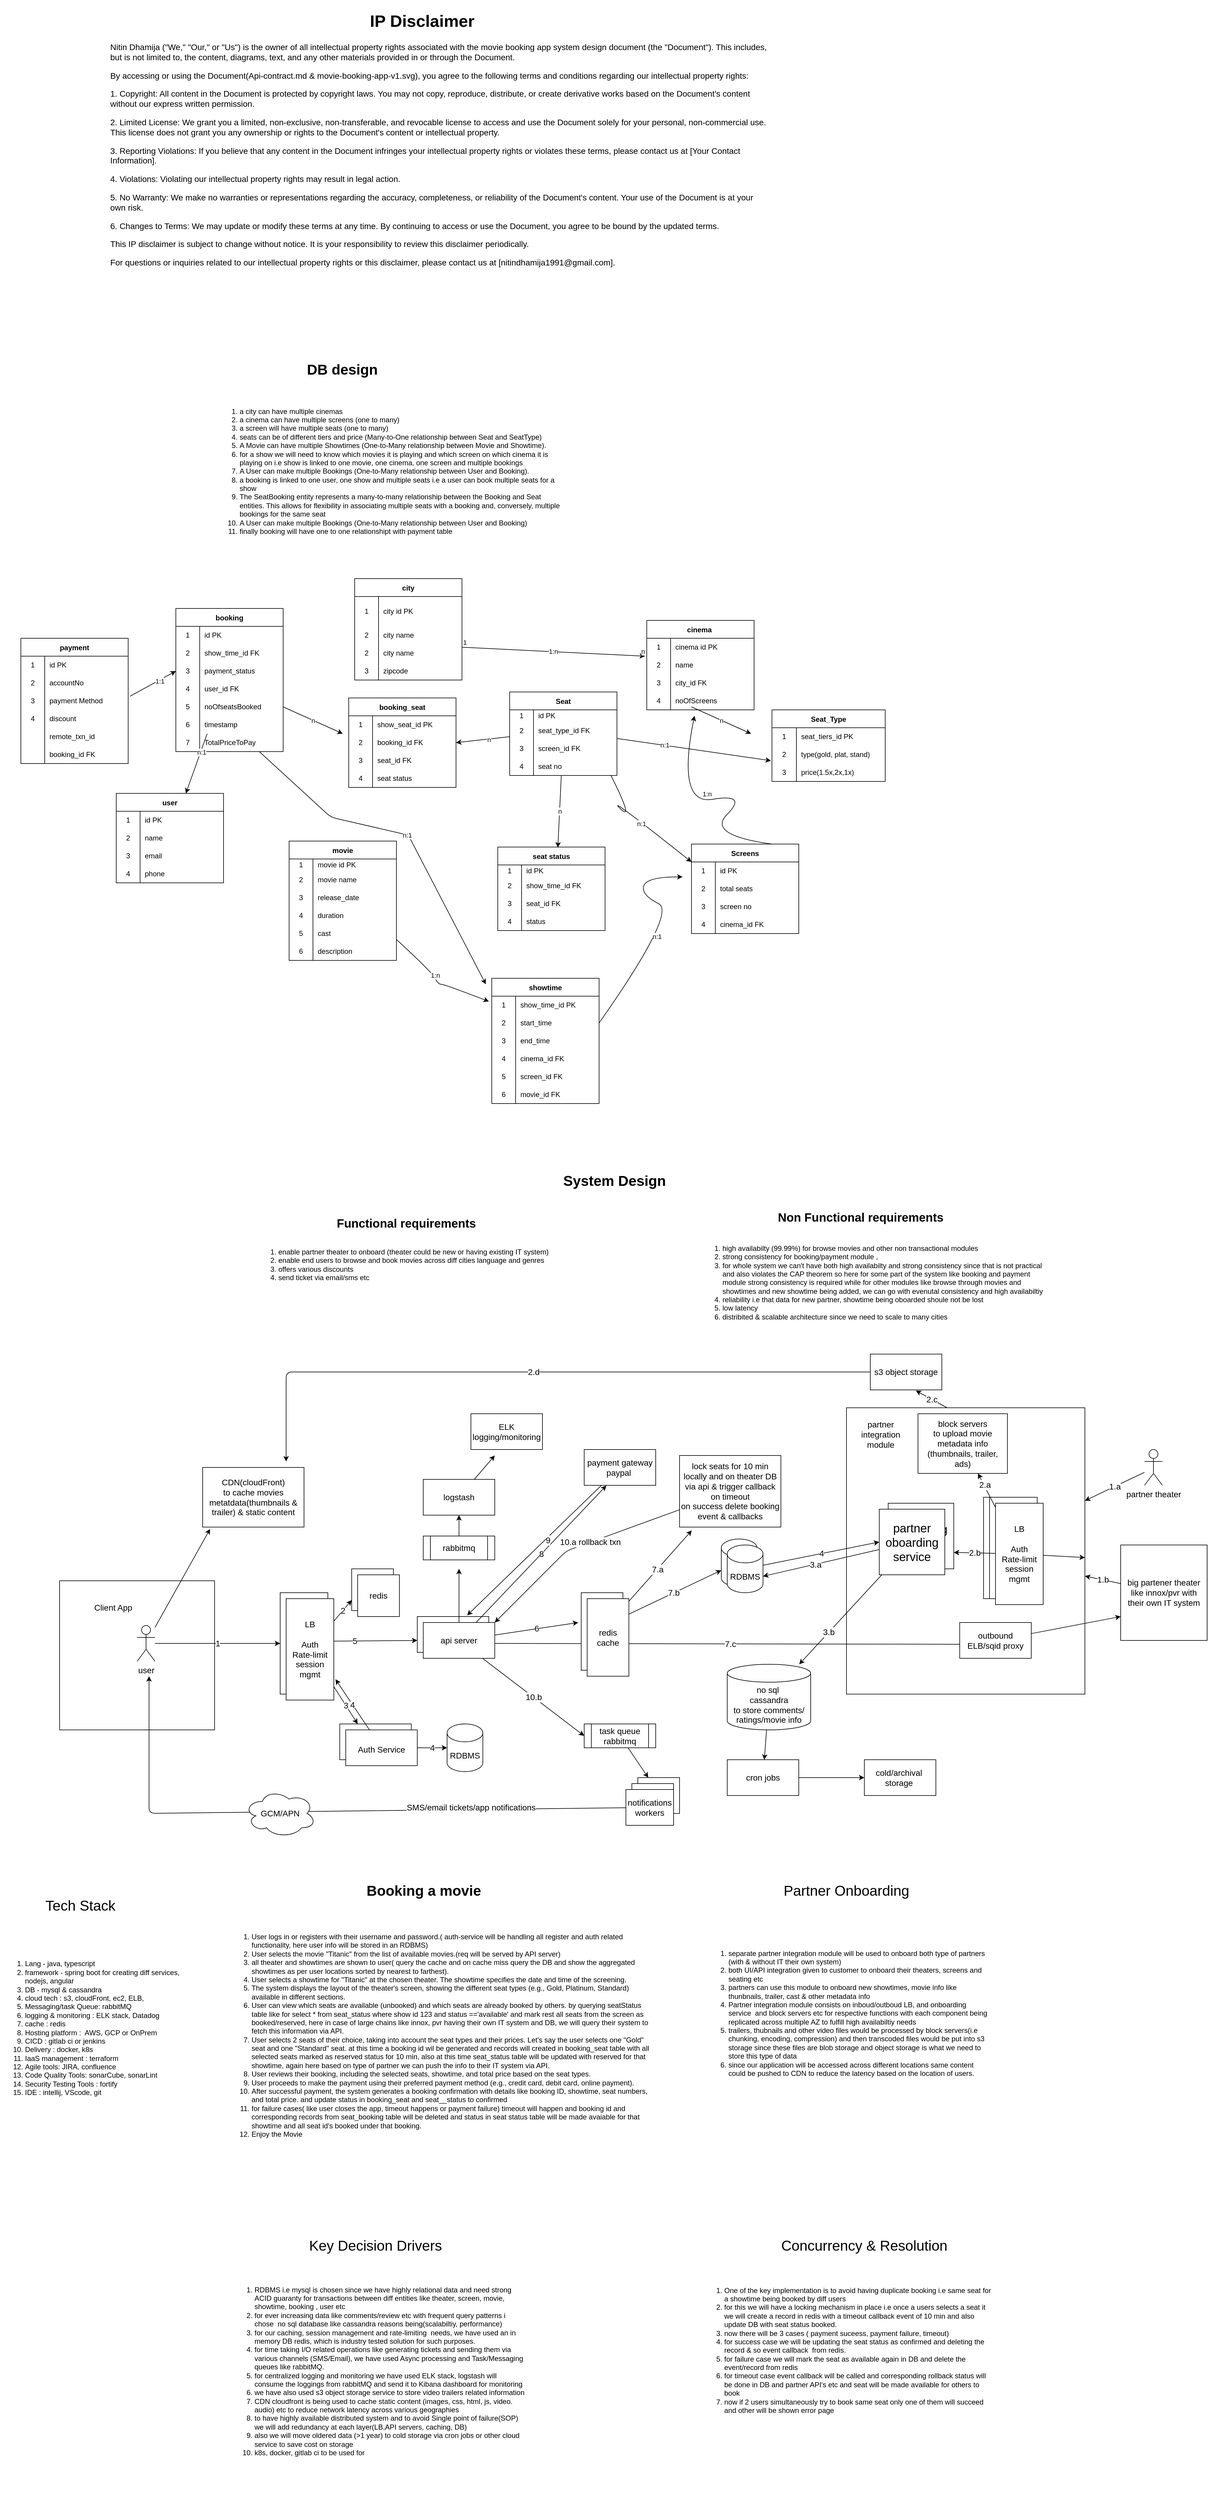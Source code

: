 <mxfile>
    <diagram id="ErTiX34Jj_A_7aAKHZI3" name="Page-1">
        <mxGraphModel dx="2952" dy="1964" grid="1" gridSize="10" guides="1" tooltips="1" connect="1" arrows="1" fold="1" page="1" pageScale="1" pageWidth="850" pageHeight="1100" math="0" shadow="0">
            <root>
                <mxCell id="0"/>
                <mxCell id="1" parent="0"/>
                <mxCell id="424" value="" style="rounded=0;whiteSpace=wrap;html=1;fontSize=14;" parent="1" vertex="1">
                    <mxGeometry x="-1060" y="2110" width="260" height="250" as="geometry"/>
                </mxCell>
                <mxCell id="378" value="" style="rounded=0;whiteSpace=wrap;html=1;fontSize=14;" parent="1" vertex="1">
                    <mxGeometry x="260" y="1820" width="400" height="480" as="geometry"/>
                </mxCell>
                <mxCell id="385" value="1.b" style="edgeStyle=none;html=1;fontSize=14;" parent="1" source="314" target="378" edge="1">
                    <mxGeometry relative="1" as="geometry"/>
                </mxCell>
                <mxCell id="314" value="big partener theater like innox/pvr with &lt;br&gt;their own IT system" style="rounded=0;whiteSpace=wrap;html=1;fontSize=14;" parent="1" vertex="1">
                    <mxGeometry x="720" y="2050" width="145" height="160" as="geometry"/>
                </mxCell>
                <mxCell id="113" value="" style="curved=1;endArrow=classic;html=1;exitX=1;exitY=0.5;exitDx=0;exitDy=0;entryX=-0.027;entryY=0.293;entryDx=0;entryDy=0;entryPerimeter=0;" parent="1" edge="1">
                    <mxGeometry width="50" height="50" relative="1" as="geometry">
                        <mxPoint x="-495" y="1035" as="sourcePoint"/>
                        <mxPoint x="-339.86" y="1138.79" as="targetPoint"/>
                        <Array as="points">
                            <mxPoint x="-435" y="1090"/>
                            <mxPoint x="-425" y="1110"/>
                            <mxPoint x="-415" y="1110"/>
                        </Array>
                    </mxGeometry>
                </mxCell>
                <mxCell id="114" value="1:n" style="edgeLabel;html=1;align=center;verticalAlign=middle;resizable=0;points=[];" parent="113" vertex="1" connectable="0">
                    <mxGeometry x="-0.09" y="3" relative="1" as="geometry">
                        <mxPoint x="-1" as="offset"/>
                    </mxGeometry>
                </mxCell>
                <mxCell id="228" value="&lt;ol style=&quot;line-height: 120%;&quot;&gt;&lt;li&gt;a city can have multiple cinemas&lt;/li&gt;&lt;li&gt;a cinema can have multiple screens (one to many)&lt;/li&gt;&lt;li&gt;a screen will have multiple seats (one to many)&lt;/li&gt;&lt;li&gt;seats can be of different tiers and price (Many-to-One relationship between Seat and SeatType)&lt;/li&gt;&lt;li&gt;A Movie can have multiple Showtimes (One-to-Many relationship between Movie and Showtime).&lt;/li&gt;&lt;li&gt;for a show we will need to know which movies it is playing and which screen on which cinema it is playing on i.e show is linked to one movie, one cinema, one screen and multiple bookings&lt;/li&gt;&lt;li&gt;A User can make multiple Bookings (One-to-Many relationship between User and Booking).&lt;br&gt;&lt;/li&gt;&lt;li&gt;a booking is linked to one user, one show and multiple seats i.e a user can book multiple seats for a show&amp;nbsp;&lt;/li&gt;&lt;li&gt;The SeatBooking entity represents a many-to-many relationship between the Booking and Seat entities. This allows for flexibility in associating multiple seats with a booking and, conversely, multiple bookings for the same seat&lt;/li&gt;&lt;li&gt;A User can make multiple Bookings (One-to-Many relationship between User and Booking)&lt;/li&gt;&lt;li&gt;finally booking will have one to one relationshipt with payment table&lt;/li&gt;&lt;/ol&gt;" style="text;strokeColor=none;fillColor=none;html=1;whiteSpace=wrap;verticalAlign=middle;overflow=hidden;align=left;" parent="1" vertex="1">
                    <mxGeometry x="-800" y="100" width="580" height="300" as="geometry"/>
                </mxCell>
                <mxCell id="229" value="&lt;h1&gt;DB design&lt;/h1&gt;&lt;p&gt;&lt;br&gt;&lt;/p&gt;" style="text;html=1;strokeColor=none;fillColor=none;spacing=5;spacingTop=-20;whiteSpace=wrap;overflow=hidden;rounded=0;" parent="1" vertex="1">
                    <mxGeometry x="-650" y="60" width="190" height="40" as="geometry"/>
                </mxCell>
                <mxCell id="266" value="n" style="edgeStyle=none;html=1;exitX=1;exitY=0.5;exitDx=0;exitDy=0;" parent="1" edge="1">
                    <mxGeometry relative="1" as="geometry">
                        <mxPoint x="100" y="690" as="targetPoint"/>
                        <mxPoint y="645" as="sourcePoint"/>
                    </mxGeometry>
                </mxCell>
                <mxCell id="287" value="&lt;div&gt;&lt;br&gt;&lt;/div&gt;&lt;ol style=&quot;line-height: 120%;&quot;&gt;&lt;li&gt;User logs in or registers with their username and password.( auth-service will be handling all register and auth related functionality, here user info will be stored in an RDBMS)&lt;/li&gt;&lt;li&gt;User selects the movie &quot;Titanic&quot; from the list of available movies.(req will be served by API server)&lt;/li&gt;&lt;li&gt;all theater and showtimes are shown to user( query the cache and on cache miss query the DB and show the aggregated showtimes as per user locations sorted by nearest to farthest).&lt;/li&gt;&lt;li&gt;User selects a showtime for &quot;Titanic&quot; at the chosen theater. The showtime specifies the date and time of the screening.&lt;/li&gt;&lt;li&gt;The system displays the layout of the theater's screen, showing the different seat types (e.g., Gold, Platinum, Standard) available in different sections.&lt;/li&gt;&lt;li&gt;User can view which seats are available (unbooked) and which seats are already booked by others. by querying seatStatus table like for select * from seat_status where show id 123 and status =='available' and mark rest all seats from the screen as booked/reserved, here in case of large chains like innox, pvr having their own IT system and DB, we will query their system to fetch this information via API.&lt;/li&gt;&lt;li&gt;User selects 2 seats of their choice, taking into account the seat types and their prices. Let's say the user selects one &quot;Gold&quot; seat and one &quot;Standard&quot; seat. at this time a booking id wil be generated and records will created in booking_seat table with all selected seats marked as reserved status for 10 min, also at this time seat_status table will be updated with reserved for that showtime, again here based on type of partner we can push the info to their IT system via API.&amp;nbsp;&lt;/li&gt;&lt;li&gt;User reviews their booking, including the selected seats, showtime, and total price based on the seat types.&lt;/li&gt;&lt;li&gt;User proceeds to make the payment using their preferred payment method (e.g., credit card, debit card, online payment).&lt;/li&gt;&lt;li&gt;After successful payment, the system generates a booking confirmation with details like booking ID, showtime, seat numbers, and total price. and update status in booking_seat and seat__status to confirmed&lt;/li&gt;&lt;li&gt;for failure cases( like user closes the app, timeout happens or payment failure) timeout will happen and booking id and corresponding records from seat_booking table will be deleted and status in seat status table will be made avaiable for that showtime and all seat id's booked under that booking.&lt;/li&gt;&lt;li&gt;Enjoy the Movie&lt;/li&gt;&lt;/ol&gt;" style="text;strokeColor=none;fillColor=none;html=1;whiteSpace=wrap;verticalAlign=middle;overflow=hidden;align=left;" parent="1" vertex="1">
                    <mxGeometry x="-780" y="2640" width="720" height="450" as="geometry"/>
                </mxCell>
                <mxCell id="288" value="&lt;h1&gt;Booking a movie&lt;/h1&gt;" style="text;html=1;strokeColor=none;fillColor=none;spacing=5;spacingTop=-20;whiteSpace=wrap;overflow=hidden;rounded=0;" parent="1" vertex="1">
                    <mxGeometry x="-550" y="2610" width="220" height="40" as="geometry"/>
                </mxCell>
                <mxCell id="289" value="&lt;h1&gt;System Design&lt;/h1&gt;" style="text;html=1;strokeColor=none;fillColor=none;spacing=5;spacingTop=-20;whiteSpace=wrap;overflow=hidden;rounded=0;" parent="1" vertex="1">
                    <mxGeometry x="-220" y="1420" width="280" height="40" as="geometry"/>
                </mxCell>
                <mxCell id="290" value="&lt;ol style=&quot;line-height: 120%;&quot;&gt;&lt;li&gt;enable partner theater to onboard (theater could be new or having existing IT system)&lt;/li&gt;&lt;li&gt;enable end users to browse and book movies across diff cities language and genres&lt;/li&gt;&lt;li&gt;offers various discounts&amp;nbsp;&lt;/li&gt;&lt;li&gt;send ticket via email/sms etc&lt;/li&gt;&lt;/ol&gt;" style="text;strokeColor=none;fillColor=none;html=1;whiteSpace=wrap;verticalAlign=middle;overflow=hidden;align=left;" parent="1" vertex="1">
                    <mxGeometry x="-735" y="1530" width="580" height="100" as="geometry"/>
                </mxCell>
                <mxCell id="291" value="&lt;ol style=&quot;line-height: 120%;&quot;&gt;&lt;li&gt;high availabilty (99.99%)&amp;nbsp;for browse movies and other non transactional modules&amp;nbsp;&lt;/li&gt;&lt;li&gt;strong consistency for booking/payment module ,&lt;/li&gt;&lt;li&gt;for whole system we can't have both high availabilty and strong consistency since that is not practical and also violates the CAP theorem so here for some part of the system like booking and payment&amp;nbsp; module strong consistency is required while for other modules like browse through movies and showtimes and new showtime being added, we can go with evenutal consistency and high availabiltiy&lt;/li&gt;&lt;li&gt;reliability i.e that data for new partner, showtime being oboarded shoule not be lost&lt;/li&gt;&lt;li&gt;low latency&amp;nbsp;&lt;/li&gt;&lt;li&gt;distribited &amp;amp; scalable architecture since we need to scale to many cities&amp;nbsp;&lt;/li&gt;&lt;/ol&gt;" style="text;strokeColor=none;fillColor=none;html=1;whiteSpace=wrap;verticalAlign=middle;overflow=hidden;align=left;" parent="1" vertex="1">
                    <mxGeometry x="10" y="1510" width="580" height="200" as="geometry"/>
                </mxCell>
                <mxCell id="292" value="&lt;h1&gt;&lt;font style=&quot;font-size: 20px;&quot;&gt;Functional requirements&lt;/font&gt;&lt;/h1&gt;" style="text;html=1;strokeColor=none;fillColor=none;spacing=5;spacingTop=-20;whiteSpace=wrap;overflow=hidden;rounded=0;" parent="1" vertex="1">
                    <mxGeometry x="-600" y="1490" width="280" height="40" as="geometry"/>
                </mxCell>
                <mxCell id="293" value="&lt;h1&gt;&lt;font style=&quot;font-size: 20px;&quot;&gt;Non Functional requirements&lt;/font&gt;&lt;/h1&gt;" style="text;html=1;strokeColor=none;fillColor=none;spacing=5;spacingTop=-20;whiteSpace=wrap;overflow=hidden;rounded=0;" parent="1" vertex="1">
                    <mxGeometry x="140" y="1480" width="350" height="40" as="geometry"/>
                </mxCell>
                <mxCell id="296" value="oboarding service" style="whiteSpace=wrap;html=1;aspect=fixed;fontSize=20;" parent="1" vertex="1">
                    <mxGeometry x="330" y="1980" width="110" height="110" as="geometry"/>
                </mxCell>
                <mxCell id="386" value="1.a" style="edgeStyle=none;html=1;fontSize=14;" parent="1" edge="1">
                    <mxGeometry relative="1" as="geometry">
                        <mxPoint x="760" y="1928.143" as="sourcePoint"/>
                        <mxPoint x="660" y="1975.762" as="targetPoint"/>
                    </mxGeometry>
                </mxCell>
                <mxCell id="298" value="partner theater" style="shape=umlActor;verticalLabelPosition=bottom;verticalAlign=top;html=1;outlineConnect=0;fontSize=14;" parent="1" vertex="1">
                    <mxGeometry x="760" y="1890" width="30" height="60" as="geometry"/>
                </mxCell>
                <mxCell id="300" value="LB" style="rounded=0;whiteSpace=wrap;html=1;fontSize=14;" parent="1" vertex="1">
                    <mxGeometry x="490" y="1970" width="80" height="170" as="geometry"/>
                </mxCell>
                <mxCell id="426" style="edgeStyle=none;html=1;entryX=1;entryY=0;entryDx=0;entryDy=52.5;entryPerimeter=0;fontSize=14;" parent="1" source="305" target="309" edge="1">
                    <mxGeometry relative="1" as="geometry"/>
                </mxCell>
                <mxCell id="430" value="3.a" style="edgeLabel;html=1;align=center;verticalAlign=middle;resizable=0;points=[];fontSize=14;" parent="426" vertex="1" connectable="0">
                    <mxGeometry x="0.104" relative="1" as="geometry">
                        <mxPoint as="offset"/>
                    </mxGeometry>
                </mxCell>
                <mxCell id="431" style="edgeStyle=none;html=1;fontSize=14;" parent="1" source="305" target="398" edge="1">
                    <mxGeometry relative="1" as="geometry">
                        <mxPoint x="180" y="2190" as="targetPoint"/>
                    </mxGeometry>
                </mxCell>
                <mxCell id="432" value="3.b" style="edgeLabel;html=1;align=center;verticalAlign=middle;resizable=0;points=[];fontSize=14;" parent="431" vertex="1" connectable="0">
                    <mxGeometry x="0.283" y="-1" relative="1" as="geometry">
                        <mxPoint as="offset"/>
                    </mxGeometry>
                </mxCell>
                <mxCell id="305" value="partner oboarding service" style="whiteSpace=wrap;html=1;aspect=fixed;fontSize=20;" parent="1" vertex="1">
                    <mxGeometry x="315" y="1990" width="110" height="110" as="geometry"/>
                </mxCell>
                <mxCell id="307" value="" style="shape=cylinder3;whiteSpace=wrap;html=1;boundedLbl=1;backgroundOutline=1;size=15;fontSize=14;" parent="1" vertex="1">
                    <mxGeometry x="50" y="2040" width="60" height="80" as="geometry"/>
                </mxCell>
                <mxCell id="369" value="4" style="edgeStyle=none;html=1;entryX=0;entryY=0.5;entryDx=0;entryDy=0;fontSize=14;" parent="1" source="309" target="305" edge="1">
                    <mxGeometry relative="1" as="geometry">
                        <mxPoint x="388.1" y="2045.28" as="targetPoint"/>
                    </mxGeometry>
                </mxCell>
                <mxCell id="309" value="RDBMS" style="shape=cylinder3;whiteSpace=wrap;html=1;boundedLbl=1;backgroundOutline=1;size=15;fontSize=14;" parent="1" vertex="1">
                    <mxGeometry x="60" y="2050" width="60" height="80" as="geometry"/>
                </mxCell>
                <mxCell id="317" value="" style="rounded=0;whiteSpace=wrap;html=1;fontSize=14;" parent="1" vertex="1">
                    <mxGeometry x="-460" y="2170" width="120" height="60" as="geometry"/>
                </mxCell>
                <mxCell id="334" value="6" style="edgeStyle=none;html=1;fontSize=14;" parent="1" source="318" edge="1">
                    <mxGeometry relative="1" as="geometry">
                        <mxPoint x="-190" y="2180" as="targetPoint"/>
                    </mxGeometry>
                </mxCell>
                <mxCell id="335" value="7.c" style="edgeStyle=none;html=1;fontSize=14;entryX=0.5;entryY=0.826;entryDx=0;entryDy=0;entryPerimeter=0;" parent="1" target="378" edge="1">
                    <mxGeometry relative="1" as="geometry">
                        <mxPoint x="140" y="2240" as="targetPoint"/>
                        <mxPoint x="-330" y="2215" as="sourcePoint"/>
                    </mxGeometry>
                </mxCell>
                <mxCell id="344" value="10.b" style="edgeStyle=none;html=1;fontSize=14;entryX=0;entryY=0.5;entryDx=0;entryDy=0;" parent="1" source="318" target="343" edge="1">
                    <mxGeometry relative="1" as="geometry">
                        <mxPoint x="-190" y="2290" as="targetPoint"/>
                    </mxGeometry>
                </mxCell>
                <mxCell id="365" value="8" style="edgeStyle=none;html=1;entryX=0.31;entryY=1.007;entryDx=0;entryDy=0;entryPerimeter=0;fontSize=14;" parent="1" source="318" target="364" edge="1">
                    <mxGeometry relative="1" as="geometry"/>
                </mxCell>
                <mxCell id="408" style="edgeStyle=none;html=1;entryX=0.5;entryY=1;entryDx=0;entryDy=0;fontSize=14;" parent="1" source="318" edge="1">
                    <mxGeometry relative="1" as="geometry">
                        <mxPoint x="-390" y="2090" as="targetPoint"/>
                    </mxGeometry>
                </mxCell>
                <mxCell id="318" value="api server" style="rounded=0;whiteSpace=wrap;html=1;fontSize=14;" parent="1" vertex="1">
                    <mxGeometry x="-450" y="2180" width="120" height="60" as="geometry"/>
                </mxCell>
                <mxCell id="320" value="LB" style="rounded=0;whiteSpace=wrap;html=1;fontSize=14;" parent="1" vertex="1">
                    <mxGeometry x="-690" y="2130" width="80" height="170" as="geometry"/>
                </mxCell>
                <mxCell id="326" value="5" style="edgeStyle=none;html=1;entryX=0;entryY=0.667;entryDx=0;entryDy=0;fontSize=14;entryPerimeter=0;" parent="1" target="317" edge="1">
                    <mxGeometry relative="1" as="geometry">
                        <mxPoint x="-670" y="2211.8" as="sourcePoint"/>
                        <mxPoint x="-460" y="2216" as="targetPoint"/>
                    </mxGeometry>
                </mxCell>
                <mxCell id="436" value="3" style="edgeStyle=none;html=1;entryX=0.25;entryY=0;entryDx=0;entryDy=0;fontSize=14;" parent="1" source="321" target="434" edge="1">
                    <mxGeometry relative="1" as="geometry"/>
                </mxCell>
                <mxCell id="439" value="2" style="edgeStyle=none;html=1;entryX=0;entryY=0.75;entryDx=0;entryDy=0;fontSize=14;" parent="1" source="321" target="438" edge="1">
                    <mxGeometry relative="1" as="geometry"/>
                </mxCell>
                <mxCell id="321" value="LB&lt;br&gt;&lt;br&gt;Auth&lt;br&gt;Rate-limit&lt;br&gt;session mgmt" style="rounded=0;whiteSpace=wrap;html=1;fontSize=14;" parent="1" vertex="1">
                    <mxGeometry x="-680" y="2140" width="80" height="170" as="geometry"/>
                </mxCell>
                <mxCell id="323" value="1" style="edgeStyle=none;html=1;entryX=0;entryY=0.5;entryDx=0;entryDy=0;fontSize=14;" parent="1" source="322" target="320" edge="1">
                    <mxGeometry relative="1" as="geometry"/>
                </mxCell>
                <mxCell id="366" style="edgeStyle=none;html=1;entryX=0.073;entryY=1.032;entryDx=0;entryDy=0;entryPerimeter=0;fontSize=14;" parent="1" source="322" target="325" edge="1">
                    <mxGeometry relative="1" as="geometry"/>
                </mxCell>
                <mxCell id="322" value="user" style="shape=umlActor;verticalLabelPosition=bottom;verticalAlign=top;html=1;outlineConnect=0;fontSize=14;" parent="1" vertex="1">
                    <mxGeometry x="-930" y="2185" width="30" height="60" as="geometry"/>
                </mxCell>
                <mxCell id="325" value="CDN(cloudFront)&lt;br&gt;to cache movies metatdata(thumbnails &amp;amp; trailer) &amp;amp; static content" style="rounded=0;whiteSpace=wrap;html=1;fontSize=14;" parent="1" vertex="1">
                    <mxGeometry x="-820" y="1920" width="170" height="100" as="geometry"/>
                </mxCell>
                <mxCell id="375" value="2.d" style="edgeStyle=none;html=1;fontSize=14;" parent="1" source="330" edge="1">
                    <mxGeometry relative="1" as="geometry">
                        <mxPoint x="-680" y="1910" as="targetPoint"/>
                        <Array as="points">
                            <mxPoint x="-680" y="1760"/>
                        </Array>
                    </mxGeometry>
                </mxCell>
                <mxCell id="330" value="s3 object storage" style="rounded=0;whiteSpace=wrap;html=1;fontSize=14;" parent="1" vertex="1">
                    <mxGeometry x="300" y="1730" width="120" height="60" as="geometry"/>
                </mxCell>
                <mxCell id="341" value="7.b" style="edgeStyle=none;html=1;fontSize=14;exitX=1.063;exitY=0.297;exitDx=0;exitDy=0;exitPerimeter=0;entryX=0;entryY=0;entryDx=0;entryDy=52.5;entryPerimeter=0;" parent="1" source="377" target="307" edge="1">
                    <mxGeometry relative="1" as="geometry">
                        <mxPoint x="180" y="2080" as="targetPoint"/>
                    </mxGeometry>
                </mxCell>
                <mxCell id="353" style="edgeStyle=none;html=1;entryX=0.25;entryY=0;entryDx=0;entryDy=0;fontSize=14;" parent="1" source="343" target="349" edge="1">
                    <mxGeometry relative="1" as="geometry"/>
                </mxCell>
                <mxCell id="343" value="task queue&lt;br&gt;rabbitmq" style="shape=process;whiteSpace=wrap;html=1;backgroundOutline=1;fontSize=14;" parent="1" vertex="1">
                    <mxGeometry x="-180" y="2350" width="120" height="40" as="geometry"/>
                </mxCell>
                <mxCell id="349" value="" style="rounded=0;whiteSpace=wrap;html=1;fontSize=14;" parent="1" vertex="1">
                    <mxGeometry x="-90" y="2440" width="70" height="60" as="geometry"/>
                </mxCell>
                <mxCell id="351" value="" style="rounded=0;whiteSpace=wrap;html=1;fontSize=14;" parent="1" vertex="1">
                    <mxGeometry x="-100" y="2450" width="70" height="60" as="geometry"/>
                </mxCell>
                <mxCell id="354" style="edgeStyle=none;html=1;fontSize=14;" parent="1" source="352" edge="1">
                    <mxGeometry relative="1" as="geometry">
                        <mxPoint x="-910" y="2270" as="targetPoint"/>
                        <Array as="points">
                            <mxPoint x="-910" y="2500"/>
                        </Array>
                    </mxGeometry>
                </mxCell>
                <mxCell id="355" value="SMS/email tickets/app notifications" style="edgeLabel;html=1;align=center;verticalAlign=middle;resizable=0;points=[];fontSize=14;" parent="354" vertex="1" connectable="0">
                    <mxGeometry x="-0.102" y="3" relative="1" as="geometry">
                        <mxPoint x="202" y="-9" as="offset"/>
                    </mxGeometry>
                </mxCell>
                <mxCell id="352" value="notifications&lt;br&gt;workers" style="rounded=0;whiteSpace=wrap;html=1;fontSize=14;" parent="1" vertex="1">
                    <mxGeometry x="-110" y="2460" width="80" height="60" as="geometry"/>
                </mxCell>
                <mxCell id="356" value="GCM/APN" style="ellipse;shape=cloud;whiteSpace=wrap;html=1;fontSize=14;" parent="1" vertex="1">
                    <mxGeometry x="-750" y="2460" width="120" height="80" as="geometry"/>
                </mxCell>
                <mxCell id="450" style="edgeStyle=none;html=1;entryX=0.697;entryY=-0.033;entryDx=0;entryDy=0;entryPerimeter=0;fontSize=14;" parent="1" source="364" target="317" edge="1">
                    <mxGeometry relative="1" as="geometry"/>
                </mxCell>
                <mxCell id="451" value="9" style="edgeLabel;html=1;align=center;verticalAlign=middle;resizable=0;points=[];fontSize=14;" parent="450" vertex="1" connectable="0">
                    <mxGeometry x="-0.178" y="3" relative="1" as="geometry">
                        <mxPoint as="offset"/>
                    </mxGeometry>
                </mxCell>
                <mxCell id="364" value="payment gateway&lt;br&gt;paypal&amp;nbsp;" style="rounded=0;whiteSpace=wrap;html=1;fontSize=14;" parent="1" vertex="1">
                    <mxGeometry x="-180" y="1890" width="120" height="60" as="geometry"/>
                </mxCell>
                <mxCell id="374" value="2.c" style="edgeStyle=none;html=1;entryX=0.637;entryY=1.02;entryDx=0;entryDy=0;entryPerimeter=0;fontSize=14;exitX=0.422;exitY=0;exitDx=0;exitDy=0;exitPerimeter=0;" parent="1" source="378" target="330" edge="1">
                    <mxGeometry relative="1" as="geometry">
                        <mxPoint x="560.425" y="1840" as="sourcePoint"/>
                    </mxGeometry>
                </mxCell>
                <mxCell id="413" value="7.a" style="edgeStyle=none;html=1;entryX=0.12;entryY=1.047;entryDx=0;entryDy=0;entryPerimeter=0;fontSize=14;" parent="1" source="377" target="412" edge="1">
                    <mxGeometry relative="1" as="geometry"/>
                </mxCell>
                <mxCell id="377" value="redis cache" style="rounded=0;whiteSpace=wrap;html=1;fontSize=14;" parent="1" vertex="1">
                    <mxGeometry x="-185" y="2130" width="70" height="130" as="geometry"/>
                </mxCell>
                <mxCell id="390" style="edgeStyle=none;html=1;entryX=0;entryY=0.75;entryDx=0;entryDy=0;fontSize=14;" parent="1" source="379" target="314" edge="1">
                    <mxGeometry relative="1" as="geometry"/>
                </mxCell>
                <mxCell id="379" value="outbound ELB/sqid proxy" style="rounded=0;whiteSpace=wrap;html=1;fontSize=14;" parent="1" vertex="1">
                    <mxGeometry x="450" y="2180" width="120" height="60" as="geometry"/>
                </mxCell>
                <mxCell id="382" value="block servers&lt;br&gt;to upload movie metadata info (thumbnails, trailer, ads)" style="rounded=0;whiteSpace=wrap;html=1;fontSize=14;" parent="1" vertex="1">
                    <mxGeometry x="380" y="1830" width="150" height="100" as="geometry"/>
                </mxCell>
                <mxCell id="387" value="LB&lt;br&gt;&lt;br&gt;Auth&lt;br&gt;Rate-limit&lt;br&gt;session mgmt" style="rounded=0;whiteSpace=wrap;html=1;fontSize=14;" parent="1" vertex="1">
                    <mxGeometry x="500" y="1970" width="80" height="170" as="geometry"/>
                </mxCell>
                <mxCell id="391" style="edgeStyle=none;html=1;fontSize=14;" parent="1" source="388" target="378" edge="1">
                    <mxGeometry relative="1" as="geometry"/>
                </mxCell>
                <mxCell id="396" value="2.b" style="edgeStyle=none;html=1;entryX=1;entryY=0.75;entryDx=0;entryDy=0;fontSize=14;" parent="1" source="388" target="296" edge="1">
                    <mxGeometry relative="1" as="geometry"/>
                </mxCell>
                <mxCell id="428" style="edgeStyle=none;html=1;fontSize=14;" parent="1" source="388" target="382" edge="1">
                    <mxGeometry relative="1" as="geometry"/>
                </mxCell>
                <mxCell id="429" value="2.a" style="edgeLabel;html=1;align=center;verticalAlign=middle;resizable=0;points=[];fontSize=14;" parent="428" vertex="1" connectable="0">
                    <mxGeometry x="0.357" y="-2" relative="1" as="geometry">
                        <mxPoint y="1" as="offset"/>
                    </mxGeometry>
                </mxCell>
                <mxCell id="388" value="LB&lt;br&gt;&lt;br&gt;Auth&lt;br&gt;Rate-limit&lt;br&gt;session mgmt" style="rounded=0;whiteSpace=wrap;html=1;fontSize=14;" parent="1" vertex="1">
                    <mxGeometry x="510" y="1980" width="80" height="170" as="geometry"/>
                </mxCell>
                <mxCell id="399" style="edgeStyle=none;html=1;fontSize=14;" parent="1" source="398" target="400" edge="1">
                    <mxGeometry relative="1" as="geometry">
                        <mxPoint x="115" y="2370" as="targetPoint"/>
                    </mxGeometry>
                </mxCell>
                <mxCell id="398" value="no sql&amp;nbsp;&lt;br&gt;cassandra&lt;br&gt;to store comments/&lt;br&gt;ratings/movie info" style="shape=cylinder3;whiteSpace=wrap;html=1;boundedLbl=1;backgroundOutline=1;size=15;fontSize=14;" parent="1" vertex="1">
                    <mxGeometry x="60" y="2250" width="140" height="110" as="geometry"/>
                </mxCell>
                <mxCell id="402" style="edgeStyle=none;html=1;entryX=0;entryY=0.5;entryDx=0;entryDy=0;fontSize=14;" parent="1" source="400" target="401" edge="1">
                    <mxGeometry relative="1" as="geometry"/>
                </mxCell>
                <mxCell id="400" value="cron jobs" style="rounded=0;whiteSpace=wrap;html=1;fontSize=14;" parent="1" vertex="1">
                    <mxGeometry x="60" y="2410" width="120" height="60" as="geometry"/>
                </mxCell>
                <mxCell id="401" value="cold/archival&amp;nbsp; storage&amp;nbsp;" style="rounded=0;whiteSpace=wrap;html=1;fontSize=14;" parent="1" vertex="1">
                    <mxGeometry x="290" y="2410" width="120" height="60" as="geometry"/>
                </mxCell>
                <mxCell id="406" style="edgeStyle=none;html=1;fontSize=14;" parent="1" source="403" edge="1">
                    <mxGeometry relative="1" as="geometry">
                        <mxPoint x="-400" y="1950" as="targetPoint"/>
                    </mxGeometry>
                </mxCell>
                <mxCell id="411" style="edgeStyle=none;html=1;fontSize=14;" parent="1" source="403" edge="1">
                    <mxGeometry relative="1" as="geometry">
                        <mxPoint x="-330" y="1900" as="targetPoint"/>
                    </mxGeometry>
                </mxCell>
                <mxCell id="403" value="logstash" style="rounded=0;whiteSpace=wrap;html=1;fontSize=14;" parent="1" vertex="1">
                    <mxGeometry x="-450" y="1940" width="120" height="60" as="geometry"/>
                </mxCell>
                <mxCell id="405" value="ELK&lt;br&gt;logging/monitoring" style="rounded=0;whiteSpace=wrap;html=1;fontSize=14;" parent="1" vertex="1">
                    <mxGeometry x="-370" y="1830" width="120" height="60" as="geometry"/>
                </mxCell>
                <mxCell id="410" style="edgeStyle=none;html=1;entryX=0.5;entryY=1;entryDx=0;entryDy=0;fontSize=14;" parent="1" source="409" target="403" edge="1">
                    <mxGeometry relative="1" as="geometry"/>
                </mxCell>
                <mxCell id="409" value="rabbitmq" style="shape=process;whiteSpace=wrap;html=1;backgroundOutline=1;fontSize=14;" parent="1" vertex="1">
                    <mxGeometry x="-450" y="2035" width="120" height="40" as="geometry"/>
                </mxCell>
                <mxCell id="414" style="edgeStyle=none;html=1;entryX=1;entryY=0;entryDx=0;entryDy=0;fontSize=14;" parent="1" source="412" target="318" edge="1">
                    <mxGeometry relative="1" as="geometry">
                        <Array as="points">
                            <mxPoint x="-210" y="2060"/>
                        </Array>
                    </mxGeometry>
                </mxCell>
                <mxCell id="415" value="10.a rollback txn" style="edgeLabel;html=1;align=center;verticalAlign=middle;resizable=0;points=[];fontSize=14;" parent="414" vertex="1" connectable="0">
                    <mxGeometry x="-0.14" y="-1" relative="1" as="geometry">
                        <mxPoint as="offset"/>
                    </mxGeometry>
                </mxCell>
                <mxCell id="412" value="lock seats for 10 min locally and on theater DB via api &amp;amp; trigger callback on timeout&lt;br&gt;on success delete booking event &amp;amp; callbacks" style="rounded=0;whiteSpace=wrap;html=1;fontSize=14;" parent="1" vertex="1">
                    <mxGeometry x="-20" y="1900" width="170" height="120" as="geometry"/>
                </mxCell>
                <mxCell id="419" value="&lt;ol style=&quot;line-height: 120%;&quot;&gt;&lt;li&gt;Lang - java, typescript&lt;/li&gt;&lt;li&gt;framework - spring boot for creating diff services, nodejs, angular&lt;/li&gt;&lt;li&gt;DB - mysql &amp;amp; cassandra&lt;/li&gt;&lt;li&gt;cloud tech : s3, cloudFront, ec2, ELB,&lt;/li&gt;&lt;li&gt;Messaging/task Queue: rabbitMQ&lt;/li&gt;&lt;li&gt;logging &amp;amp; monitoring : ELK stack, Datadog&lt;/li&gt;&lt;li&gt;cache : redis&lt;/li&gt;&lt;li&gt;Hosting platform :&amp;nbsp; AWS, GCP or OnPrem&lt;/li&gt;&lt;li&gt;CICD : gitlab ci or jenkins&lt;/li&gt;&lt;li&gt;Delivery : docker, k8s&lt;/li&gt;&lt;li&gt;IaaS management : terraform&lt;/li&gt;&lt;li&gt;Agile tools: JIRA, confluence&lt;/li&gt;&lt;li&gt;Code Quality Tools: sonarCube, sonarLint&lt;/li&gt;&lt;li&gt;Security Testing Tools : fortify&lt;/li&gt;&lt;li&gt;IDE : intellij, VScode, git&lt;/li&gt;&lt;/ol&gt;" style="text;strokeColor=none;fillColor=none;html=1;whiteSpace=wrap;verticalAlign=middle;overflow=hidden;align=left;" parent="1" vertex="1">
                    <mxGeometry x="-1160" y="2680" width="310" height="360" as="geometry"/>
                </mxCell>
                <mxCell id="420" value="&lt;font style=&quot;font-size: 24px;&quot;&gt;Tech Stack&lt;/font&gt;" style="text;html=1;strokeColor=none;fillColor=none;align=center;verticalAlign=middle;whiteSpace=wrap;rounded=0;fontSize=14;" parent="1" vertex="1">
                    <mxGeometry x="-1090" y="2640" width="130" height="30" as="geometry"/>
                </mxCell>
                <mxCell id="421" value="&lt;ol style=&quot;line-height: 120%;&quot;&gt;&lt;li&gt;separate partner integration module will be used to onboard both type of partners (with &amp;amp; without IT their own system)&lt;/li&gt;&lt;li&gt;both UI/API integration given to customer to onboard their theaters, screens and seating etc&amp;nbsp;&lt;/li&gt;&lt;li&gt;partners can use this module to onboard new showtimes, movie info like thunbnails, trailer, cast &amp;amp; other metadata info&lt;/li&gt;&lt;li&gt;Partner integration module consists on inboud/outboud LB, and onboarding service&amp;nbsp; and block servers etc for respective functions with each component being replicated across multiple AZ to fulfill high availabiltiy needs&lt;/li&gt;&lt;li&gt;trailers, thubnails and other video files would be processed by block servers(i.e chunking, encoding, compression) and then transcoded files would be put into s3 storage since these files are blob storage and object storage is what we need to store this type of data&lt;/li&gt;&lt;li&gt;since our application will be accessed across different locations same content could be pushed to CDN to reduce the latency based on the location of users.&lt;/li&gt;&lt;/ol&gt;" style="text;strokeColor=none;fillColor=none;html=1;whiteSpace=wrap;verticalAlign=middle;overflow=hidden;align=left;" parent="1" vertex="1">
                    <mxGeometry x="20" y="2690" width="480" height="290" as="geometry"/>
                </mxCell>
                <mxCell id="422" value="&lt;font style=&quot;font-size: 24px;&quot;&gt;Partner Onboarding&lt;/font&gt;" style="text;html=1;strokeColor=none;fillColor=none;align=center;verticalAlign=middle;whiteSpace=wrap;rounded=0;fontSize=14;" parent="1" vertex="1">
                    <mxGeometry x="150" y="2615" width="220" height="30" as="geometry"/>
                </mxCell>
                <mxCell id="425" value="Client App" style="text;html=1;strokeColor=none;fillColor=none;align=center;verticalAlign=middle;whiteSpace=wrap;rounded=0;fontSize=14;" parent="1" vertex="1">
                    <mxGeometry x="-1020" y="2140" width="100" height="30" as="geometry"/>
                </mxCell>
                <mxCell id="433" value="partner integration module" style="text;html=1;strokeColor=none;fillColor=none;align=center;verticalAlign=middle;whiteSpace=wrap;rounded=0;fontSize=14;" parent="1" vertex="1">
                    <mxGeometry x="275" y="1850" width="85" height="30" as="geometry"/>
                </mxCell>
                <mxCell id="434" value="" style="rounded=0;whiteSpace=wrap;html=1;fontSize=24;" parent="1" vertex="1">
                    <mxGeometry x="-590" y="2350" width="120" height="60" as="geometry"/>
                </mxCell>
                <mxCell id="441" value="4" style="edgeStyle=none;html=1;entryX=1.035;entryY=0.795;entryDx=0;entryDy=0;entryPerimeter=0;fontSize=14;" parent="1" source="435" target="321" edge="1">
                    <mxGeometry relative="1" as="geometry"/>
                </mxCell>
                <mxCell id="445" value="4" style="edgeStyle=none;html=1;entryX=0;entryY=0.5;entryDx=0;entryDy=0;entryPerimeter=0;fontSize=14;" parent="1" source="435" target="443" edge="1">
                    <mxGeometry relative="1" as="geometry"/>
                </mxCell>
                <mxCell id="435" value="&lt;font style=&quot;font-size: 14px;&quot;&gt;Auth Service&lt;/font&gt;" style="rounded=0;whiteSpace=wrap;html=1;fontSize=24;" parent="1" vertex="1">
                    <mxGeometry x="-580" y="2360" width="120" height="60" as="geometry"/>
                </mxCell>
                <mxCell id="437" value="redis cache" style="rounded=0;whiteSpace=wrap;html=1;fontSize=14;" parent="1" vertex="1">
                    <mxGeometry x="-175" y="2140" width="70" height="130" as="geometry"/>
                </mxCell>
                <mxCell id="438" value="redis cache" style="rounded=0;whiteSpace=wrap;html=1;fontSize=14;" parent="1" vertex="1">
                    <mxGeometry x="-570" y="2090" width="70" height="70" as="geometry"/>
                </mxCell>
                <mxCell id="440" value="redis" style="rounded=0;whiteSpace=wrap;html=1;fontSize=14;" parent="1" vertex="1">
                    <mxGeometry x="-560" y="2100" width="70" height="70" as="geometry"/>
                </mxCell>
                <mxCell id="443" value="RDBMS" style="shape=cylinder3;whiteSpace=wrap;html=1;boundedLbl=1;backgroundOutline=1;size=15;fontSize=14;" parent="1" vertex="1">
                    <mxGeometry x="-410" y="2350" width="60" height="80" as="geometry"/>
                </mxCell>
                <mxCell id="446" value="&lt;ol style=&quot;line-height: 120%;&quot;&gt;&lt;li&gt;RDBMS i.e mysql is chosen since we have highly relational data and need strong ACID guaranty for transactions between diff entities like theater, screen, movie, showtime, booking , user etc&lt;/li&gt;&lt;li&gt;for ever increasing data like comments/review etc with frequent query patterns i chose&amp;nbsp; no sql database like cassandra reasons being(scalabiltiy, performance)&lt;/li&gt;&lt;li&gt;for our caching, session management and rate-limiting&amp;nbsp; needs, we have used an in memory DB redis, which is industry tested solution for such purposes.&lt;/li&gt;&lt;li&gt;for time taking I/O related operations like generating tickets and sending them via various channels (SMS/Email), we have used Async processing and Task/Messaging queues like rabbitMQ.&amp;nbsp;&lt;/li&gt;&lt;li&gt;for centralized logging and monitoring we have used ELK stack, logstash will consume the loggings from rabbitMQ and send it to Kibana dashboard for monitoring&lt;/li&gt;&lt;li&gt;we have also used s3 object storage service to store video trailers related information&lt;/li&gt;&lt;li&gt;CDN cloudfront is being used to cache static content (images, css, html, js, video. audio) etc to reduce network latency across various geographies&lt;/li&gt;&lt;li&gt;to have highly available distributed system and to avoid Single point of failure(SOP) we will add redundancy at each layer(LB,API servers, caching, DB)&lt;/li&gt;&lt;li&gt;also we will move oldered data (&amp;gt;1 year) to cold storage via cron jobs or other cloud service to save cost on storage&lt;/li&gt;&lt;li&gt;k8s, docker, gitlab ci to be used for&amp;nbsp;&lt;/li&gt;&lt;/ol&gt;" style="text;strokeColor=none;fillColor=none;html=1;whiteSpace=wrap;verticalAlign=middle;overflow=hidden;align=left;" parent="1" vertex="1">
                    <mxGeometry x="-775" y="3220" width="495" height="430" as="geometry"/>
                </mxCell>
                <mxCell id="447" value="&lt;font style=&quot;font-size: 24px;&quot;&gt;Key Decision Drivers&lt;/font&gt;" style="text;html=1;strokeColor=none;fillColor=none;align=center;verticalAlign=middle;whiteSpace=wrap;rounded=0;fontSize=14;" parent="1" vertex="1">
                    <mxGeometry x="-655" y="3210" width="250" height="30" as="geometry"/>
                </mxCell>
                <mxCell id="448" value="&lt;ol style=&quot;line-height: 120%;&quot;&gt;&lt;li&gt;One of the key implementation is to avoid having duplicate booking i.e same seat for a showtime being booked by diff users&lt;/li&gt;&lt;li&gt;for this we will have a locking mechanism in place i.e once a users selects a seat it we will create a record in redis with a timeout callback event of 10 min and also update DB with seat status booked.&lt;/li&gt;&lt;li&gt;now there will be 3 cases ( payment suceess, payment failure, timeout)&lt;/li&gt;&lt;li&gt;for success case we will be updating the seat status as confirmed and deleting the record &amp;amp; so event callback&amp;nbsp; from redis.&lt;/li&gt;&lt;li&gt;for failure case we will mark the seat as available again in DB and delete the event/record from redis&lt;/li&gt;&lt;li&gt;for timeout case event callback will be called and corresponding rollback status will be done in DB and partner API's etc and seat will be made available for others to book&lt;/li&gt;&lt;li&gt;now if 2 users simultaneously try to book same seat only one of them will succeed and other will be shown error page&lt;/li&gt;&lt;/ol&gt;" style="text;strokeColor=none;fillColor=none;html=1;whiteSpace=wrap;verticalAlign=middle;overflow=hidden;align=left;" parent="1" vertex="1">
                    <mxGeometry x="12.5" y="3230" width="495" height="340" as="geometry"/>
                </mxCell>
                <mxCell id="449" value="&lt;span style=&quot;font-size: 24px;&quot;&gt;Concurrency &amp;amp; Resolution&lt;/span&gt;" style="text;html=1;strokeColor=none;fillColor=none;align=center;verticalAlign=middle;whiteSpace=wrap;rounded=0;fontSize=14;" parent="1" vertex="1">
                    <mxGeometry x="120" y="3210" width="340" height="30" as="geometry"/>
                </mxCell>
                <mxCell id="912" value="Seat" style="shape=table;startSize=30;container=1;collapsible=0;childLayout=tableLayout;fixedRows=1;rowLines=0;fontStyle=1;" parent="1" vertex="1">
                    <mxGeometry x="-305" y="620" width="180" height="140" as="geometry"/>
                </mxCell>
                <mxCell id="913" value="" style="shape=tableRow;horizontal=0;startSize=0;swimlaneHead=0;swimlaneBody=0;top=0;left=0;bottom=0;right=0;collapsible=0;dropTarget=0;fillColor=none;points=[[0,0.5],[1,0.5]];portConstraint=eastwest;" parent="912" vertex="1">
                    <mxGeometry y="30" width="180" height="20" as="geometry"/>
                </mxCell>
                <mxCell id="914" value="1" style="shape=partialRectangle;html=1;whiteSpace=wrap;connectable=0;fillColor=none;top=0;left=0;bottom=0;right=0;overflow=hidden;pointerEvents=1;" parent="913" vertex="1">
                    <mxGeometry width="40" height="20" as="geometry">
                        <mxRectangle width="40" height="20" as="alternateBounds"/>
                    </mxGeometry>
                </mxCell>
                <mxCell id="915" value="id PK" style="shape=partialRectangle;html=1;whiteSpace=wrap;connectable=0;fillColor=none;top=0;left=0;bottom=0;right=0;align=left;spacingLeft=6;overflow=hidden;" parent="913" vertex="1">
                    <mxGeometry x="40" width="140" height="20" as="geometry">
                        <mxRectangle width="140" height="20" as="alternateBounds"/>
                    </mxGeometry>
                </mxCell>
                <mxCell id="916" value="" style="shape=tableRow;horizontal=0;startSize=0;swimlaneHead=0;swimlaneBody=0;top=0;left=0;bottom=0;right=0;collapsible=0;dropTarget=0;fillColor=none;points=[[0,0.5],[1,0.5]];portConstraint=eastwest;" parent="912" vertex="1">
                    <mxGeometry y="50" width="180" height="30" as="geometry"/>
                </mxCell>
                <mxCell id="917" value="2" style="shape=partialRectangle;html=1;whiteSpace=wrap;connectable=0;fillColor=none;top=0;left=0;bottom=0;right=0;overflow=hidden;" parent="916" vertex="1">
                    <mxGeometry width="40" height="30" as="geometry">
                        <mxRectangle width="40" height="30" as="alternateBounds"/>
                    </mxGeometry>
                </mxCell>
                <mxCell id="918" value="seat_type_id FK" style="shape=partialRectangle;html=1;whiteSpace=wrap;connectable=0;fillColor=none;top=0;left=0;bottom=0;right=0;align=left;spacingLeft=6;overflow=hidden;" parent="916" vertex="1">
                    <mxGeometry x="40" width="140" height="30" as="geometry">
                        <mxRectangle width="140" height="30" as="alternateBounds"/>
                    </mxGeometry>
                </mxCell>
                <mxCell id="919" style="shape=tableRow;horizontal=0;startSize=0;swimlaneHead=0;swimlaneBody=0;top=0;left=0;bottom=0;right=0;collapsible=0;dropTarget=0;fillColor=none;points=[[0,0.5],[1,0.5]];portConstraint=eastwest;" parent="912" vertex="1">
                    <mxGeometry y="80" width="180" height="30" as="geometry"/>
                </mxCell>
                <mxCell id="920" value="3" style="shape=partialRectangle;html=1;whiteSpace=wrap;connectable=0;fillColor=none;top=0;left=0;bottom=0;right=0;overflow=hidden;" parent="919" vertex="1">
                    <mxGeometry width="40" height="30" as="geometry">
                        <mxRectangle width="40" height="30" as="alternateBounds"/>
                    </mxGeometry>
                </mxCell>
                <mxCell id="921" value="screen_id FK" style="shape=partialRectangle;html=1;whiteSpace=wrap;connectable=0;fillColor=none;top=0;left=0;bottom=0;right=0;align=left;spacingLeft=6;overflow=hidden;" parent="919" vertex="1">
                    <mxGeometry x="40" width="140" height="30" as="geometry">
                        <mxRectangle width="140" height="30" as="alternateBounds"/>
                    </mxGeometry>
                </mxCell>
                <mxCell id="922" style="shape=tableRow;horizontal=0;startSize=0;swimlaneHead=0;swimlaneBody=0;top=0;left=0;bottom=0;right=0;collapsible=0;dropTarget=0;fillColor=none;points=[[0,0.5],[1,0.5]];portConstraint=eastwest;" parent="912" vertex="1">
                    <mxGeometry y="110" width="180" height="30" as="geometry"/>
                </mxCell>
                <mxCell id="923" value="4" style="shape=partialRectangle;html=1;whiteSpace=wrap;connectable=0;fillColor=none;top=0;left=0;bottom=0;right=0;overflow=hidden;" parent="922" vertex="1">
                    <mxGeometry width="40" height="30" as="geometry">
                        <mxRectangle width="40" height="30" as="alternateBounds"/>
                    </mxGeometry>
                </mxCell>
                <mxCell id="924" value="seat no" style="shape=partialRectangle;html=1;whiteSpace=wrap;connectable=0;fillColor=none;top=0;left=0;bottom=0;right=0;align=left;spacingLeft=6;overflow=hidden;" parent="922" vertex="1">
                    <mxGeometry x="40" width="140" height="30" as="geometry">
                        <mxRectangle width="140" height="30" as="alternateBounds"/>
                    </mxGeometry>
                </mxCell>
                <mxCell id="925" value="cinema " style="shape=table;startSize=30;container=1;collapsible=0;childLayout=tableLayout;fixedRows=1;rowLines=0;fontStyle=1;" parent="1" vertex="1">
                    <mxGeometry x="-75" y="500" width="180" height="150" as="geometry"/>
                </mxCell>
                <mxCell id="926" value="" style="shape=tableRow;horizontal=0;startSize=0;swimlaneHead=0;swimlaneBody=0;top=0;left=0;bottom=0;right=0;collapsible=0;dropTarget=0;fillColor=none;points=[[0,0.5],[1,0.5]];portConstraint=eastwest;" parent="925" vertex="1">
                    <mxGeometry y="30" width="180" height="30" as="geometry"/>
                </mxCell>
                <mxCell id="927" value="1" style="shape=partialRectangle;html=1;whiteSpace=wrap;connectable=0;fillColor=none;top=0;left=0;bottom=0;right=0;overflow=hidden;pointerEvents=1;" parent="926" vertex="1">
                    <mxGeometry width="40" height="30" as="geometry">
                        <mxRectangle width="40" height="30" as="alternateBounds"/>
                    </mxGeometry>
                </mxCell>
                <mxCell id="928" value="cinema id PK" style="shape=partialRectangle;html=1;whiteSpace=wrap;connectable=0;fillColor=none;top=0;left=0;bottom=0;right=0;align=left;spacingLeft=6;overflow=hidden;" parent="926" vertex="1">
                    <mxGeometry x="40" width="140" height="30" as="geometry">
                        <mxRectangle width="140" height="30" as="alternateBounds"/>
                    </mxGeometry>
                </mxCell>
                <mxCell id="929" value="" style="shape=tableRow;horizontal=0;startSize=0;swimlaneHead=0;swimlaneBody=0;top=0;left=0;bottom=0;right=0;collapsible=0;dropTarget=0;fillColor=none;points=[[0,0.5],[1,0.5]];portConstraint=eastwest;" parent="925" vertex="1">
                    <mxGeometry y="60" width="180" height="30" as="geometry"/>
                </mxCell>
                <mxCell id="930" value="2" style="shape=partialRectangle;html=1;whiteSpace=wrap;connectable=0;fillColor=none;top=0;left=0;bottom=0;right=0;overflow=hidden;" parent="929" vertex="1">
                    <mxGeometry width="40" height="30" as="geometry">
                        <mxRectangle width="40" height="30" as="alternateBounds"/>
                    </mxGeometry>
                </mxCell>
                <mxCell id="931" value="name" style="shape=partialRectangle;html=1;whiteSpace=wrap;connectable=0;fillColor=none;top=0;left=0;bottom=0;right=0;align=left;spacingLeft=6;overflow=hidden;" parent="929" vertex="1">
                    <mxGeometry x="40" width="140" height="30" as="geometry">
                        <mxRectangle width="140" height="30" as="alternateBounds"/>
                    </mxGeometry>
                </mxCell>
                <mxCell id="932" value="" style="shape=tableRow;horizontal=0;startSize=0;swimlaneHead=0;swimlaneBody=0;top=0;left=0;bottom=0;right=0;collapsible=0;dropTarget=0;fillColor=none;points=[[0,0.5],[1,0.5]];portConstraint=eastwest;" parent="925" vertex="1">
                    <mxGeometry y="90" width="180" height="30" as="geometry"/>
                </mxCell>
                <mxCell id="933" value="3" style="shape=partialRectangle;html=1;whiteSpace=wrap;connectable=0;fillColor=none;top=0;left=0;bottom=0;right=0;overflow=hidden;" parent="932" vertex="1">
                    <mxGeometry width="40" height="30" as="geometry">
                        <mxRectangle width="40" height="30" as="alternateBounds"/>
                    </mxGeometry>
                </mxCell>
                <mxCell id="934" value="city_id FK" style="shape=partialRectangle;html=1;whiteSpace=wrap;connectable=0;fillColor=none;top=0;left=0;bottom=0;right=0;align=left;spacingLeft=6;overflow=hidden;" parent="932" vertex="1">
                    <mxGeometry x="40" width="140" height="30" as="geometry">
                        <mxRectangle width="140" height="30" as="alternateBounds"/>
                    </mxGeometry>
                </mxCell>
                <mxCell id="935" style="shape=tableRow;horizontal=0;startSize=0;swimlaneHead=0;swimlaneBody=0;top=0;left=0;bottom=0;right=0;collapsible=0;dropTarget=0;fillColor=none;points=[[0,0.5],[1,0.5]];portConstraint=eastwest;" parent="925" vertex="1">
                    <mxGeometry y="120" width="180" height="30" as="geometry"/>
                </mxCell>
                <mxCell id="936" value="4" style="shape=partialRectangle;html=1;whiteSpace=wrap;connectable=0;fillColor=none;top=0;left=0;bottom=0;right=0;overflow=hidden;" parent="935" vertex="1">
                    <mxGeometry width="40" height="30" as="geometry">
                        <mxRectangle width="40" height="30" as="alternateBounds"/>
                    </mxGeometry>
                </mxCell>
                <mxCell id="937" value="noOfScreens" style="shape=partialRectangle;html=1;whiteSpace=wrap;connectable=0;fillColor=none;top=0;left=0;bottom=0;right=0;align=left;spacingLeft=6;overflow=hidden;" parent="935" vertex="1">
                    <mxGeometry x="40" width="140" height="30" as="geometry">
                        <mxRectangle width="140" height="30" as="alternateBounds"/>
                    </mxGeometry>
                </mxCell>
                <mxCell id="938" value="Seat_Type" style="shape=table;startSize=30;container=1;collapsible=0;childLayout=tableLayout;fixedRows=1;rowLines=0;fontStyle=1;" parent="1" vertex="1">
                    <mxGeometry x="135" y="650" width="190" height="120" as="geometry"/>
                </mxCell>
                <mxCell id="939" value="" style="shape=tableRow;horizontal=0;startSize=0;swimlaneHead=0;swimlaneBody=0;top=0;left=0;bottom=0;right=0;collapsible=0;dropTarget=0;fillColor=none;points=[[0,0.5],[1,0.5]];portConstraint=eastwest;" parent="938" vertex="1">
                    <mxGeometry y="30" width="190" height="30" as="geometry"/>
                </mxCell>
                <mxCell id="940" value="1" style="shape=partialRectangle;html=1;whiteSpace=wrap;connectable=0;fillColor=none;top=0;left=0;bottom=0;right=0;overflow=hidden;pointerEvents=1;" parent="939" vertex="1">
                    <mxGeometry width="41" height="30" as="geometry">
                        <mxRectangle width="41" height="30" as="alternateBounds"/>
                    </mxGeometry>
                </mxCell>
                <mxCell id="941" value="seat_tiers_id PK" style="shape=partialRectangle;html=1;whiteSpace=wrap;connectable=0;fillColor=none;top=0;left=0;bottom=0;right=0;align=left;spacingLeft=6;overflow=hidden;" parent="939" vertex="1">
                    <mxGeometry x="41" width="149" height="30" as="geometry">
                        <mxRectangle width="149" height="30" as="alternateBounds"/>
                    </mxGeometry>
                </mxCell>
                <mxCell id="942" value="" style="shape=tableRow;horizontal=0;startSize=0;swimlaneHead=0;swimlaneBody=0;top=0;left=0;bottom=0;right=0;collapsible=0;dropTarget=0;fillColor=none;points=[[0,0.5],[1,0.5]];portConstraint=eastwest;" parent="938" vertex="1">
                    <mxGeometry y="60" width="190" height="30" as="geometry"/>
                </mxCell>
                <mxCell id="943" value="2" style="shape=partialRectangle;html=1;whiteSpace=wrap;connectable=0;fillColor=none;top=0;left=0;bottom=0;right=0;overflow=hidden;" parent="942" vertex="1">
                    <mxGeometry width="41" height="30" as="geometry">
                        <mxRectangle width="41" height="30" as="alternateBounds"/>
                    </mxGeometry>
                </mxCell>
                <mxCell id="944" value="type(gold, plat, stand)&amp;nbsp;" style="shape=partialRectangle;html=1;whiteSpace=wrap;connectable=0;fillColor=none;top=0;left=0;bottom=0;right=0;align=left;spacingLeft=6;overflow=hidden;" parent="942" vertex="1">
                    <mxGeometry x="41" width="149" height="30" as="geometry">
                        <mxRectangle width="149" height="30" as="alternateBounds"/>
                    </mxGeometry>
                </mxCell>
                <mxCell id="945" style="shape=tableRow;horizontal=0;startSize=0;swimlaneHead=0;swimlaneBody=0;top=0;left=0;bottom=0;right=0;collapsible=0;dropTarget=0;fillColor=none;points=[[0,0.5],[1,0.5]];portConstraint=eastwest;" parent="938" vertex="1">
                    <mxGeometry y="90" width="190" height="30" as="geometry"/>
                </mxCell>
                <mxCell id="946" value="3" style="shape=partialRectangle;html=1;whiteSpace=wrap;connectable=0;fillColor=none;top=0;left=0;bottom=0;right=0;overflow=hidden;" parent="945" vertex="1">
                    <mxGeometry width="41" height="30" as="geometry">
                        <mxRectangle width="41" height="30" as="alternateBounds"/>
                    </mxGeometry>
                </mxCell>
                <mxCell id="947" value="price(1.5x,2x,1x)" style="shape=partialRectangle;html=1;whiteSpace=wrap;connectable=0;fillColor=none;top=0;left=0;bottom=0;right=0;align=left;spacingLeft=6;overflow=hidden;" parent="945" vertex="1">
                    <mxGeometry x="41" width="149" height="30" as="geometry">
                        <mxRectangle width="149" height="30" as="alternateBounds"/>
                    </mxGeometry>
                </mxCell>
                <mxCell id="948" value="Screens" style="shape=table;startSize=30;container=1;collapsible=0;childLayout=tableLayout;fixedRows=1;rowLines=0;fontStyle=1;" parent="1" vertex="1">
                    <mxGeometry y="875" width="180" height="150" as="geometry"/>
                </mxCell>
                <mxCell id="949" value="" style="shape=tableRow;horizontal=0;startSize=0;swimlaneHead=0;swimlaneBody=0;top=0;left=0;bottom=0;right=0;collapsible=0;dropTarget=0;fillColor=none;points=[[0,0.5],[1,0.5]];portConstraint=eastwest;" parent="948" vertex="1">
                    <mxGeometry y="30" width="180" height="30" as="geometry"/>
                </mxCell>
                <mxCell id="950" value="1" style="shape=partialRectangle;html=1;whiteSpace=wrap;connectable=0;fillColor=none;top=0;left=0;bottom=0;right=0;overflow=hidden;pointerEvents=1;" parent="949" vertex="1">
                    <mxGeometry width="40" height="30" as="geometry">
                        <mxRectangle width="40" height="30" as="alternateBounds"/>
                    </mxGeometry>
                </mxCell>
                <mxCell id="951" value="id PK" style="shape=partialRectangle;html=1;whiteSpace=wrap;connectable=0;fillColor=none;top=0;left=0;bottom=0;right=0;align=left;spacingLeft=6;overflow=hidden;" parent="949" vertex="1">
                    <mxGeometry x="40" width="140" height="30" as="geometry">
                        <mxRectangle width="140" height="30" as="alternateBounds"/>
                    </mxGeometry>
                </mxCell>
                <mxCell id="952" value="" style="shape=tableRow;horizontal=0;startSize=0;swimlaneHead=0;swimlaneBody=0;top=0;left=0;bottom=0;right=0;collapsible=0;dropTarget=0;fillColor=none;points=[[0,0.5],[1,0.5]];portConstraint=eastwest;" parent="948" vertex="1">
                    <mxGeometry y="60" width="180" height="30" as="geometry"/>
                </mxCell>
                <mxCell id="953" value="2" style="shape=partialRectangle;html=1;whiteSpace=wrap;connectable=0;fillColor=none;top=0;left=0;bottom=0;right=0;overflow=hidden;" parent="952" vertex="1">
                    <mxGeometry width="40" height="30" as="geometry">
                        <mxRectangle width="40" height="30" as="alternateBounds"/>
                    </mxGeometry>
                </mxCell>
                <mxCell id="954" value="total seats" style="shape=partialRectangle;html=1;whiteSpace=wrap;connectable=0;fillColor=none;top=0;left=0;bottom=0;right=0;align=left;spacingLeft=6;overflow=hidden;" parent="952" vertex="1">
                    <mxGeometry x="40" width="140" height="30" as="geometry">
                        <mxRectangle width="140" height="30" as="alternateBounds"/>
                    </mxGeometry>
                </mxCell>
                <mxCell id="955" style="shape=tableRow;horizontal=0;startSize=0;swimlaneHead=0;swimlaneBody=0;top=0;left=0;bottom=0;right=0;collapsible=0;dropTarget=0;fillColor=none;points=[[0,0.5],[1,0.5]];portConstraint=eastwest;" parent="948" vertex="1">
                    <mxGeometry y="90" width="180" height="30" as="geometry"/>
                </mxCell>
                <mxCell id="956" value="3" style="shape=partialRectangle;html=1;whiteSpace=wrap;connectable=0;fillColor=none;top=0;left=0;bottom=0;right=0;overflow=hidden;" parent="955" vertex="1">
                    <mxGeometry width="40" height="30" as="geometry">
                        <mxRectangle width="40" height="30" as="alternateBounds"/>
                    </mxGeometry>
                </mxCell>
                <mxCell id="957" value="screen no" style="shape=partialRectangle;html=1;whiteSpace=wrap;connectable=0;fillColor=none;top=0;left=0;bottom=0;right=0;align=left;spacingLeft=6;overflow=hidden;" parent="955" vertex="1">
                    <mxGeometry x="40" width="140" height="30" as="geometry">
                        <mxRectangle width="140" height="30" as="alternateBounds"/>
                    </mxGeometry>
                </mxCell>
                <mxCell id="958" style="shape=tableRow;horizontal=0;startSize=0;swimlaneHead=0;swimlaneBody=0;top=0;left=0;bottom=0;right=0;collapsible=0;dropTarget=0;fillColor=none;points=[[0,0.5],[1,0.5]];portConstraint=eastwest;" parent="948" vertex="1">
                    <mxGeometry y="120" width="180" height="30" as="geometry"/>
                </mxCell>
                <mxCell id="959" value="4" style="shape=partialRectangle;html=1;whiteSpace=wrap;connectable=0;fillColor=none;top=0;left=0;bottom=0;right=0;overflow=hidden;" parent="958" vertex="1">
                    <mxGeometry width="40" height="30" as="geometry">
                        <mxRectangle width="40" height="30" as="alternateBounds"/>
                    </mxGeometry>
                </mxCell>
                <mxCell id="960" value="cinema_id FK" style="shape=partialRectangle;html=1;whiteSpace=wrap;connectable=0;fillColor=none;top=0;left=0;bottom=0;right=0;align=left;spacingLeft=6;overflow=hidden;" parent="958" vertex="1">
                    <mxGeometry x="40" width="140" height="30" as="geometry">
                        <mxRectangle width="140" height="30" as="alternateBounds"/>
                    </mxGeometry>
                </mxCell>
                <mxCell id="961" value="seat status" style="shape=table;startSize=30;container=1;collapsible=0;childLayout=tableLayout;fixedRows=1;rowLines=0;fontStyle=1;" parent="1" vertex="1">
                    <mxGeometry x="-325" y="880" width="180" height="140" as="geometry"/>
                </mxCell>
                <mxCell id="962" value="" style="shape=tableRow;horizontal=0;startSize=0;swimlaneHead=0;swimlaneBody=0;top=0;left=0;bottom=0;right=0;collapsible=0;dropTarget=0;fillColor=none;points=[[0,0.5],[1,0.5]];portConstraint=eastwest;" parent="961" vertex="1">
                    <mxGeometry y="30" width="180" height="20" as="geometry"/>
                </mxCell>
                <mxCell id="963" value="1" style="shape=partialRectangle;html=1;whiteSpace=wrap;connectable=0;fillColor=none;top=0;left=0;bottom=0;right=0;overflow=hidden;pointerEvents=1;" parent="962" vertex="1">
                    <mxGeometry width="40" height="20" as="geometry">
                        <mxRectangle width="40" height="20" as="alternateBounds"/>
                    </mxGeometry>
                </mxCell>
                <mxCell id="964" value="id PK" style="shape=partialRectangle;html=1;whiteSpace=wrap;connectable=0;fillColor=none;top=0;left=0;bottom=0;right=0;align=left;spacingLeft=6;overflow=hidden;" parent="962" vertex="1">
                    <mxGeometry x="40" width="140" height="20" as="geometry">
                        <mxRectangle width="140" height="20" as="alternateBounds"/>
                    </mxGeometry>
                </mxCell>
                <mxCell id="965" value="" style="shape=tableRow;horizontal=0;startSize=0;swimlaneHead=0;swimlaneBody=0;top=0;left=0;bottom=0;right=0;collapsible=0;dropTarget=0;fillColor=none;points=[[0,0.5],[1,0.5]];portConstraint=eastwest;" parent="961" vertex="1">
                    <mxGeometry y="50" width="180" height="30" as="geometry"/>
                </mxCell>
                <mxCell id="966" value="2" style="shape=partialRectangle;html=1;whiteSpace=wrap;connectable=0;fillColor=none;top=0;left=0;bottom=0;right=0;overflow=hidden;" parent="965" vertex="1">
                    <mxGeometry width="40" height="30" as="geometry">
                        <mxRectangle width="40" height="30" as="alternateBounds"/>
                    </mxGeometry>
                </mxCell>
                <mxCell id="967" value="show_time_id FK" style="shape=partialRectangle;html=1;whiteSpace=wrap;connectable=0;fillColor=none;top=0;left=0;bottom=0;right=0;align=left;spacingLeft=6;overflow=hidden;" parent="965" vertex="1">
                    <mxGeometry x="40" width="140" height="30" as="geometry">
                        <mxRectangle width="140" height="30" as="alternateBounds"/>
                    </mxGeometry>
                </mxCell>
                <mxCell id="968" style="shape=tableRow;horizontal=0;startSize=0;swimlaneHead=0;swimlaneBody=0;top=0;left=0;bottom=0;right=0;collapsible=0;dropTarget=0;fillColor=none;points=[[0,0.5],[1,0.5]];portConstraint=eastwest;" parent="961" vertex="1">
                    <mxGeometry y="80" width="180" height="30" as="geometry"/>
                </mxCell>
                <mxCell id="969" value="3" style="shape=partialRectangle;html=1;whiteSpace=wrap;connectable=0;fillColor=none;top=0;left=0;bottom=0;right=0;overflow=hidden;" parent="968" vertex="1">
                    <mxGeometry width="40" height="30" as="geometry">
                        <mxRectangle width="40" height="30" as="alternateBounds"/>
                    </mxGeometry>
                </mxCell>
                <mxCell id="970" value="seat_id FK" style="shape=partialRectangle;html=1;whiteSpace=wrap;connectable=0;fillColor=none;top=0;left=0;bottom=0;right=0;align=left;spacingLeft=6;overflow=hidden;" parent="968" vertex="1">
                    <mxGeometry x="40" width="140" height="30" as="geometry">
                        <mxRectangle width="140" height="30" as="alternateBounds"/>
                    </mxGeometry>
                </mxCell>
                <mxCell id="971" style="shape=tableRow;horizontal=0;startSize=0;swimlaneHead=0;swimlaneBody=0;top=0;left=0;bottom=0;right=0;collapsible=0;dropTarget=0;fillColor=none;points=[[0,0.5],[1,0.5]];portConstraint=eastwest;" parent="961" vertex="1">
                    <mxGeometry y="110" width="180" height="30" as="geometry"/>
                </mxCell>
                <mxCell id="972" value="4" style="shape=partialRectangle;html=1;whiteSpace=wrap;connectable=0;fillColor=none;top=0;left=0;bottom=0;right=0;overflow=hidden;" parent="971" vertex="1">
                    <mxGeometry width="40" height="30" as="geometry">
                        <mxRectangle width="40" height="30" as="alternateBounds"/>
                    </mxGeometry>
                </mxCell>
                <mxCell id="973" value="status" style="shape=partialRectangle;html=1;whiteSpace=wrap;connectable=0;fillColor=none;top=0;left=0;bottom=0;right=0;align=left;spacingLeft=6;overflow=hidden;" parent="971" vertex="1">
                    <mxGeometry x="40" width="140" height="30" as="geometry">
                        <mxRectangle width="140" height="30" as="alternateBounds"/>
                    </mxGeometry>
                </mxCell>
                <mxCell id="974" value="movie" style="shape=table;startSize=30;container=1;collapsible=0;childLayout=tableLayout;fixedRows=1;rowLines=0;fontStyle=1;" parent="1" vertex="1">
                    <mxGeometry x="-675" y="870" width="180" height="200" as="geometry"/>
                </mxCell>
                <mxCell id="975" value="" style="shape=tableRow;horizontal=0;startSize=0;swimlaneHead=0;swimlaneBody=0;top=0;left=0;bottom=0;right=0;collapsible=0;dropTarget=0;fillColor=none;points=[[0,0.5],[1,0.5]];portConstraint=eastwest;" parent="974" vertex="1">
                    <mxGeometry y="30" width="180" height="20" as="geometry"/>
                </mxCell>
                <mxCell id="976" value="1" style="shape=partialRectangle;html=1;whiteSpace=wrap;connectable=0;fillColor=none;top=0;left=0;bottom=0;right=0;overflow=hidden;pointerEvents=1;" parent="975" vertex="1">
                    <mxGeometry width="40" height="20" as="geometry">
                        <mxRectangle width="40" height="20" as="alternateBounds"/>
                    </mxGeometry>
                </mxCell>
                <mxCell id="977" value="movie id PK" style="shape=partialRectangle;html=1;whiteSpace=wrap;connectable=0;fillColor=none;top=0;left=0;bottom=0;right=0;align=left;spacingLeft=6;overflow=hidden;" parent="975" vertex="1">
                    <mxGeometry x="40" width="140" height="20" as="geometry">
                        <mxRectangle width="140" height="20" as="alternateBounds"/>
                    </mxGeometry>
                </mxCell>
                <mxCell id="978" value="" style="shape=tableRow;horizontal=0;startSize=0;swimlaneHead=0;swimlaneBody=0;top=0;left=0;bottom=0;right=0;collapsible=0;dropTarget=0;fillColor=none;points=[[0,0.5],[1,0.5]];portConstraint=eastwest;" parent="974" vertex="1">
                    <mxGeometry y="50" width="180" height="30" as="geometry"/>
                </mxCell>
                <mxCell id="979" value="2" style="shape=partialRectangle;html=1;whiteSpace=wrap;connectable=0;fillColor=none;top=0;left=0;bottom=0;right=0;overflow=hidden;" parent="978" vertex="1">
                    <mxGeometry width="40" height="30" as="geometry">
                        <mxRectangle width="40" height="30" as="alternateBounds"/>
                    </mxGeometry>
                </mxCell>
                <mxCell id="980" value="movie name" style="shape=partialRectangle;html=1;whiteSpace=wrap;connectable=0;fillColor=none;top=0;left=0;bottom=0;right=0;align=left;spacingLeft=6;overflow=hidden;" parent="978" vertex="1">
                    <mxGeometry x="40" width="140" height="30" as="geometry">
                        <mxRectangle width="140" height="30" as="alternateBounds"/>
                    </mxGeometry>
                </mxCell>
                <mxCell id="981" value="" style="shape=tableRow;horizontal=0;startSize=0;swimlaneHead=0;swimlaneBody=0;top=0;left=0;bottom=0;right=0;collapsible=0;dropTarget=0;fillColor=none;points=[[0,0.5],[1,0.5]];portConstraint=eastwest;" parent="974" vertex="1">
                    <mxGeometry y="80" width="180" height="30" as="geometry"/>
                </mxCell>
                <mxCell id="982" value="3" style="shape=partialRectangle;html=1;whiteSpace=wrap;connectable=0;fillColor=none;top=0;left=0;bottom=0;right=0;overflow=hidden;" parent="981" vertex="1">
                    <mxGeometry width="40" height="30" as="geometry">
                        <mxRectangle width="40" height="30" as="alternateBounds"/>
                    </mxGeometry>
                </mxCell>
                <mxCell id="983" value="release_date" style="shape=partialRectangle;html=1;whiteSpace=wrap;connectable=0;fillColor=none;top=0;left=0;bottom=0;right=0;align=left;spacingLeft=6;overflow=hidden;" parent="981" vertex="1">
                    <mxGeometry x="40" width="140" height="30" as="geometry">
                        <mxRectangle width="140" height="30" as="alternateBounds"/>
                    </mxGeometry>
                </mxCell>
                <mxCell id="984" style="shape=tableRow;horizontal=0;startSize=0;swimlaneHead=0;swimlaneBody=0;top=0;left=0;bottom=0;right=0;collapsible=0;dropTarget=0;fillColor=none;points=[[0,0.5],[1,0.5]];portConstraint=eastwest;" parent="974" vertex="1">
                    <mxGeometry y="110" width="180" height="30" as="geometry"/>
                </mxCell>
                <mxCell id="985" value="4" style="shape=partialRectangle;html=1;whiteSpace=wrap;connectable=0;fillColor=none;top=0;left=0;bottom=0;right=0;overflow=hidden;" parent="984" vertex="1">
                    <mxGeometry width="40" height="30" as="geometry">
                        <mxRectangle width="40" height="30" as="alternateBounds"/>
                    </mxGeometry>
                </mxCell>
                <mxCell id="986" value="duration&lt;span style=&quot;white-space: pre;&quot;&gt;&#9;&lt;/span&gt;" style="shape=partialRectangle;html=1;whiteSpace=wrap;connectable=0;fillColor=none;top=0;left=0;bottom=0;right=0;align=left;spacingLeft=6;overflow=hidden;" parent="984" vertex="1">
                    <mxGeometry x="40" width="140" height="30" as="geometry">
                        <mxRectangle width="140" height="30" as="alternateBounds"/>
                    </mxGeometry>
                </mxCell>
                <mxCell id="987" style="shape=tableRow;horizontal=0;startSize=0;swimlaneHead=0;swimlaneBody=0;top=0;left=0;bottom=0;right=0;collapsible=0;dropTarget=0;fillColor=none;points=[[0,0.5],[1,0.5]];portConstraint=eastwest;" parent="974" vertex="1">
                    <mxGeometry y="140" width="180" height="30" as="geometry"/>
                </mxCell>
                <mxCell id="988" value="5" style="shape=partialRectangle;html=1;whiteSpace=wrap;connectable=0;fillColor=none;top=0;left=0;bottom=0;right=0;overflow=hidden;" parent="987" vertex="1">
                    <mxGeometry width="40" height="30" as="geometry">
                        <mxRectangle width="40" height="30" as="alternateBounds"/>
                    </mxGeometry>
                </mxCell>
                <mxCell id="989" value="cast" style="shape=partialRectangle;html=1;whiteSpace=wrap;connectable=0;fillColor=none;top=0;left=0;bottom=0;right=0;align=left;spacingLeft=6;overflow=hidden;" parent="987" vertex="1">
                    <mxGeometry x="40" width="140" height="30" as="geometry">
                        <mxRectangle width="140" height="30" as="alternateBounds"/>
                    </mxGeometry>
                </mxCell>
                <mxCell id="990" style="shape=tableRow;horizontal=0;startSize=0;swimlaneHead=0;swimlaneBody=0;top=0;left=0;bottom=0;right=0;collapsible=0;dropTarget=0;fillColor=none;points=[[0,0.5],[1,0.5]];portConstraint=eastwest;" parent="974" vertex="1">
                    <mxGeometry y="170" width="180" height="30" as="geometry"/>
                </mxCell>
                <mxCell id="991" value="6" style="shape=partialRectangle;html=1;whiteSpace=wrap;connectable=0;fillColor=none;top=0;left=0;bottom=0;right=0;overflow=hidden;" parent="990" vertex="1">
                    <mxGeometry width="40" height="30" as="geometry">
                        <mxRectangle width="40" height="30" as="alternateBounds"/>
                    </mxGeometry>
                </mxCell>
                <mxCell id="992" value="description" style="shape=partialRectangle;html=1;whiteSpace=wrap;connectable=0;fillColor=none;top=0;left=0;bottom=0;right=0;align=left;spacingLeft=6;overflow=hidden;" parent="990" vertex="1">
                    <mxGeometry x="40" width="140" height="30" as="geometry">
                        <mxRectangle width="140" height="30" as="alternateBounds"/>
                    </mxGeometry>
                </mxCell>
                <mxCell id="993" value="showtime" style="shape=table;startSize=30;container=1;collapsible=0;childLayout=tableLayout;fixedRows=1;rowLines=0;fontStyle=1;" parent="1" vertex="1">
                    <mxGeometry x="-335" y="1100" width="180" height="210" as="geometry"/>
                </mxCell>
                <mxCell id="994" value="" style="shape=tableRow;horizontal=0;startSize=0;swimlaneHead=0;swimlaneBody=0;top=0;left=0;bottom=0;right=0;collapsible=0;dropTarget=0;fillColor=none;points=[[0,0.5],[1,0.5]];portConstraint=eastwest;" parent="993" vertex="1">
                    <mxGeometry y="30" width="180" height="30" as="geometry"/>
                </mxCell>
                <mxCell id="995" value="1" style="shape=partialRectangle;html=1;whiteSpace=wrap;connectable=0;fillColor=none;top=0;left=0;bottom=0;right=0;overflow=hidden;pointerEvents=1;" parent="994" vertex="1">
                    <mxGeometry width="40" height="30" as="geometry">
                        <mxRectangle width="40" height="30" as="alternateBounds"/>
                    </mxGeometry>
                </mxCell>
                <mxCell id="996" value="show_time_id PK" style="shape=partialRectangle;html=1;whiteSpace=wrap;connectable=0;fillColor=none;top=0;left=0;bottom=0;right=0;align=left;spacingLeft=6;overflow=hidden;" parent="994" vertex="1">
                    <mxGeometry x="40" width="140" height="30" as="geometry">
                        <mxRectangle width="140" height="30" as="alternateBounds"/>
                    </mxGeometry>
                </mxCell>
                <mxCell id="997" value="" style="shape=tableRow;horizontal=0;startSize=0;swimlaneHead=0;swimlaneBody=0;top=0;left=0;bottom=0;right=0;collapsible=0;dropTarget=0;fillColor=none;points=[[0,0.5],[1,0.5]];portConstraint=eastwest;" parent="993" vertex="1">
                    <mxGeometry y="60" width="180" height="30" as="geometry"/>
                </mxCell>
                <mxCell id="998" value="2" style="shape=partialRectangle;html=1;whiteSpace=wrap;connectable=0;fillColor=none;top=0;left=0;bottom=0;right=0;overflow=hidden;" parent="997" vertex="1">
                    <mxGeometry width="40" height="30" as="geometry">
                        <mxRectangle width="40" height="30" as="alternateBounds"/>
                    </mxGeometry>
                </mxCell>
                <mxCell id="999" value="start_time" style="shape=partialRectangle;html=1;whiteSpace=wrap;connectable=0;fillColor=none;top=0;left=0;bottom=0;right=0;align=left;spacingLeft=6;overflow=hidden;" parent="997" vertex="1">
                    <mxGeometry x="40" width="140" height="30" as="geometry">
                        <mxRectangle width="140" height="30" as="alternateBounds"/>
                    </mxGeometry>
                </mxCell>
                <mxCell id="1000" value="" style="shape=tableRow;horizontal=0;startSize=0;swimlaneHead=0;swimlaneBody=0;top=0;left=0;bottom=0;right=0;collapsible=0;dropTarget=0;fillColor=none;points=[[0,0.5],[1,0.5]];portConstraint=eastwest;" parent="993" vertex="1">
                    <mxGeometry y="90" width="180" height="30" as="geometry"/>
                </mxCell>
                <mxCell id="1001" value="3" style="shape=partialRectangle;html=1;whiteSpace=wrap;connectable=0;fillColor=none;top=0;left=0;bottom=0;right=0;overflow=hidden;" parent="1000" vertex="1">
                    <mxGeometry width="40" height="30" as="geometry">
                        <mxRectangle width="40" height="30" as="alternateBounds"/>
                    </mxGeometry>
                </mxCell>
                <mxCell id="1002" value="end_time" style="shape=partialRectangle;html=1;whiteSpace=wrap;connectable=0;fillColor=none;top=0;left=0;bottom=0;right=0;align=left;spacingLeft=6;overflow=hidden;" parent="1000" vertex="1">
                    <mxGeometry x="40" width="140" height="30" as="geometry">
                        <mxRectangle width="140" height="30" as="alternateBounds"/>
                    </mxGeometry>
                </mxCell>
                <mxCell id="1003" style="shape=tableRow;horizontal=0;startSize=0;swimlaneHead=0;swimlaneBody=0;top=0;left=0;bottom=0;right=0;collapsible=0;dropTarget=0;fillColor=none;points=[[0,0.5],[1,0.5]];portConstraint=eastwest;" parent="993" vertex="1">
                    <mxGeometry y="120" width="180" height="30" as="geometry"/>
                </mxCell>
                <mxCell id="1004" value="4" style="shape=partialRectangle;html=1;whiteSpace=wrap;connectable=0;fillColor=none;top=0;left=0;bottom=0;right=0;overflow=hidden;" parent="1003" vertex="1">
                    <mxGeometry width="40" height="30" as="geometry">
                        <mxRectangle width="40" height="30" as="alternateBounds"/>
                    </mxGeometry>
                </mxCell>
                <mxCell id="1005" value="cinema_id FK" style="shape=partialRectangle;html=1;whiteSpace=wrap;connectable=0;fillColor=none;top=0;left=0;bottom=0;right=0;align=left;spacingLeft=6;overflow=hidden;" parent="1003" vertex="1">
                    <mxGeometry x="40" width="140" height="30" as="geometry">
                        <mxRectangle width="140" height="30" as="alternateBounds"/>
                    </mxGeometry>
                </mxCell>
                <mxCell id="1006" style="shape=tableRow;horizontal=0;startSize=0;swimlaneHead=0;swimlaneBody=0;top=0;left=0;bottom=0;right=0;collapsible=0;dropTarget=0;fillColor=none;points=[[0,0.5],[1,0.5]];portConstraint=eastwest;" parent="993" vertex="1">
                    <mxGeometry y="150" width="180" height="30" as="geometry"/>
                </mxCell>
                <mxCell id="1007" value="5" style="shape=partialRectangle;html=1;whiteSpace=wrap;connectable=0;fillColor=none;top=0;left=0;bottom=0;right=0;overflow=hidden;" parent="1006" vertex="1">
                    <mxGeometry width="40" height="30" as="geometry">
                        <mxRectangle width="40" height="30" as="alternateBounds"/>
                    </mxGeometry>
                </mxCell>
                <mxCell id="1008" value="screen_id FK" style="shape=partialRectangle;html=1;whiteSpace=wrap;connectable=0;fillColor=none;top=0;left=0;bottom=0;right=0;align=left;spacingLeft=6;overflow=hidden;" parent="1006" vertex="1">
                    <mxGeometry x="40" width="140" height="30" as="geometry">
                        <mxRectangle width="140" height="30" as="alternateBounds"/>
                    </mxGeometry>
                </mxCell>
                <mxCell id="1009" style="shape=tableRow;horizontal=0;startSize=0;swimlaneHead=0;swimlaneBody=0;top=0;left=0;bottom=0;right=0;collapsible=0;dropTarget=0;fillColor=none;points=[[0,0.5],[1,0.5]];portConstraint=eastwest;" parent="993" vertex="1">
                    <mxGeometry y="180" width="180" height="30" as="geometry"/>
                </mxCell>
                <mxCell id="1010" value="6" style="shape=partialRectangle;html=1;whiteSpace=wrap;connectable=0;fillColor=none;top=0;left=0;bottom=0;right=0;overflow=hidden;" parent="1009" vertex="1">
                    <mxGeometry width="40" height="30" as="geometry">
                        <mxRectangle width="40" height="30" as="alternateBounds"/>
                    </mxGeometry>
                </mxCell>
                <mxCell id="1011" value="movie_id FK" style="shape=partialRectangle;html=1;whiteSpace=wrap;connectable=0;fillColor=none;top=0;left=0;bottom=0;right=0;align=left;spacingLeft=6;overflow=hidden;" parent="1009" vertex="1">
                    <mxGeometry x="40" width="140" height="30" as="geometry">
                        <mxRectangle width="140" height="30" as="alternateBounds"/>
                    </mxGeometry>
                </mxCell>
                <mxCell id="1012" value="user" style="shape=table;startSize=30;container=1;collapsible=0;childLayout=tableLayout;fixedRows=1;rowLines=0;fontStyle=1;" parent="1" vertex="1">
                    <mxGeometry x="-965" y="790" width="180" height="150" as="geometry"/>
                </mxCell>
                <mxCell id="1013" value="" style="shape=tableRow;horizontal=0;startSize=0;swimlaneHead=0;swimlaneBody=0;top=0;left=0;bottom=0;right=0;collapsible=0;dropTarget=0;fillColor=none;points=[[0,0.5],[1,0.5]];portConstraint=eastwest;" parent="1012" vertex="1">
                    <mxGeometry y="30" width="180" height="30" as="geometry"/>
                </mxCell>
                <mxCell id="1014" value="1" style="shape=partialRectangle;html=1;whiteSpace=wrap;connectable=0;fillColor=none;top=0;left=0;bottom=0;right=0;overflow=hidden;pointerEvents=1;" parent="1013" vertex="1">
                    <mxGeometry width="40" height="30" as="geometry">
                        <mxRectangle width="40" height="30" as="alternateBounds"/>
                    </mxGeometry>
                </mxCell>
                <mxCell id="1015" value="id PK" style="shape=partialRectangle;html=1;whiteSpace=wrap;connectable=0;fillColor=none;top=0;left=0;bottom=0;right=0;align=left;spacingLeft=6;overflow=hidden;" parent="1013" vertex="1">
                    <mxGeometry x="40" width="140" height="30" as="geometry">
                        <mxRectangle width="140" height="30" as="alternateBounds"/>
                    </mxGeometry>
                </mxCell>
                <mxCell id="1016" value="" style="shape=tableRow;horizontal=0;startSize=0;swimlaneHead=0;swimlaneBody=0;top=0;left=0;bottom=0;right=0;collapsible=0;dropTarget=0;fillColor=none;points=[[0,0.5],[1,0.5]];portConstraint=eastwest;" parent="1012" vertex="1">
                    <mxGeometry y="60" width="180" height="30" as="geometry"/>
                </mxCell>
                <mxCell id="1017" value="2" style="shape=partialRectangle;html=1;whiteSpace=wrap;connectable=0;fillColor=none;top=0;left=0;bottom=0;right=0;overflow=hidden;" parent="1016" vertex="1">
                    <mxGeometry width="40" height="30" as="geometry">
                        <mxRectangle width="40" height="30" as="alternateBounds"/>
                    </mxGeometry>
                </mxCell>
                <mxCell id="1018" value="name" style="shape=partialRectangle;html=1;whiteSpace=wrap;connectable=0;fillColor=none;top=0;left=0;bottom=0;right=0;align=left;spacingLeft=6;overflow=hidden;" parent="1016" vertex="1">
                    <mxGeometry x="40" width="140" height="30" as="geometry">
                        <mxRectangle width="140" height="30" as="alternateBounds"/>
                    </mxGeometry>
                </mxCell>
                <mxCell id="1019" style="shape=tableRow;horizontal=0;startSize=0;swimlaneHead=0;swimlaneBody=0;top=0;left=0;bottom=0;right=0;collapsible=0;dropTarget=0;fillColor=none;points=[[0,0.5],[1,0.5]];portConstraint=eastwest;" parent="1012" vertex="1">
                    <mxGeometry y="90" width="180" height="30" as="geometry"/>
                </mxCell>
                <mxCell id="1020" value="3" style="shape=partialRectangle;html=1;whiteSpace=wrap;connectable=0;fillColor=none;top=0;left=0;bottom=0;right=0;overflow=hidden;" parent="1019" vertex="1">
                    <mxGeometry width="40" height="30" as="geometry">
                        <mxRectangle width="40" height="30" as="alternateBounds"/>
                    </mxGeometry>
                </mxCell>
                <mxCell id="1021" value="email" style="shape=partialRectangle;html=1;whiteSpace=wrap;connectable=0;fillColor=none;top=0;left=0;bottom=0;right=0;align=left;spacingLeft=6;overflow=hidden;" parent="1019" vertex="1">
                    <mxGeometry x="40" width="140" height="30" as="geometry">
                        <mxRectangle width="140" height="30" as="alternateBounds"/>
                    </mxGeometry>
                </mxCell>
                <mxCell id="1022" style="shape=tableRow;horizontal=0;startSize=0;swimlaneHead=0;swimlaneBody=0;top=0;left=0;bottom=0;right=0;collapsible=0;dropTarget=0;fillColor=none;points=[[0,0.5],[1,0.5]];portConstraint=eastwest;" parent="1012" vertex="1">
                    <mxGeometry y="120" width="180" height="30" as="geometry"/>
                </mxCell>
                <mxCell id="1023" value="4" style="shape=partialRectangle;html=1;whiteSpace=wrap;connectable=0;fillColor=none;top=0;left=0;bottom=0;right=0;overflow=hidden;" parent="1022" vertex="1">
                    <mxGeometry width="40" height="30" as="geometry">
                        <mxRectangle width="40" height="30" as="alternateBounds"/>
                    </mxGeometry>
                </mxCell>
                <mxCell id="1024" value="phone" style="shape=partialRectangle;html=1;whiteSpace=wrap;connectable=0;fillColor=none;top=0;left=0;bottom=0;right=0;align=left;spacingLeft=6;overflow=hidden;" parent="1022" vertex="1">
                    <mxGeometry x="40" width="140" height="30" as="geometry">
                        <mxRectangle width="140" height="30" as="alternateBounds"/>
                    </mxGeometry>
                </mxCell>
                <mxCell id="1025" value="booking_seat" style="shape=table;startSize=30;container=1;collapsible=0;childLayout=tableLayout;fixedRows=1;rowLines=0;fontStyle=1;" parent="1" vertex="1">
                    <mxGeometry x="-575" y="630" width="180" height="150" as="geometry"/>
                </mxCell>
                <mxCell id="1026" value="" style="shape=tableRow;horizontal=0;startSize=0;swimlaneHead=0;swimlaneBody=0;top=0;left=0;bottom=0;right=0;collapsible=0;dropTarget=0;fillColor=none;points=[[0,0.5],[1,0.5]];portConstraint=eastwest;" parent="1025" vertex="1">
                    <mxGeometry y="30" width="180" height="30" as="geometry"/>
                </mxCell>
                <mxCell id="1027" value="1" style="shape=partialRectangle;html=1;whiteSpace=wrap;connectable=0;fillColor=none;top=0;left=0;bottom=0;right=0;overflow=hidden;pointerEvents=1;" parent="1026" vertex="1">
                    <mxGeometry width="40" height="30" as="geometry">
                        <mxRectangle width="40" height="30" as="alternateBounds"/>
                    </mxGeometry>
                </mxCell>
                <mxCell id="1028" value="show_seat_id PK" style="shape=partialRectangle;html=1;whiteSpace=wrap;connectable=0;fillColor=none;top=0;left=0;bottom=0;right=0;align=left;spacingLeft=6;overflow=hidden;" parent="1026" vertex="1">
                    <mxGeometry x="40" width="140" height="30" as="geometry">
                        <mxRectangle width="140" height="30" as="alternateBounds"/>
                    </mxGeometry>
                </mxCell>
                <mxCell id="1029" style="shape=tableRow;horizontal=0;startSize=0;swimlaneHead=0;swimlaneBody=0;top=0;left=0;bottom=0;right=0;collapsible=0;dropTarget=0;fillColor=none;points=[[0,0.5],[1,0.5]];portConstraint=eastwest;" parent="1025" vertex="1">
                    <mxGeometry y="60" width="180" height="30" as="geometry"/>
                </mxCell>
                <mxCell id="1030" value="2" style="shape=partialRectangle;html=1;whiteSpace=wrap;connectable=0;fillColor=none;top=0;left=0;bottom=0;right=0;overflow=hidden;" parent="1029" vertex="1">
                    <mxGeometry width="40" height="30" as="geometry">
                        <mxRectangle width="40" height="30" as="alternateBounds"/>
                    </mxGeometry>
                </mxCell>
                <mxCell id="1031" value="booking_id FK" style="shape=partialRectangle;html=1;whiteSpace=wrap;connectable=0;fillColor=none;top=0;left=0;bottom=0;right=0;align=left;spacingLeft=6;overflow=hidden;" parent="1029" vertex="1">
                    <mxGeometry x="40" width="140" height="30" as="geometry">
                        <mxRectangle width="140" height="30" as="alternateBounds"/>
                    </mxGeometry>
                </mxCell>
                <mxCell id="1032" style="shape=tableRow;horizontal=0;startSize=0;swimlaneHead=0;swimlaneBody=0;top=0;left=0;bottom=0;right=0;collapsible=0;dropTarget=0;fillColor=none;points=[[0,0.5],[1,0.5]];portConstraint=eastwest;" parent="1025" vertex="1">
                    <mxGeometry y="90" width="180" height="30" as="geometry"/>
                </mxCell>
                <mxCell id="1033" value="3" style="shape=partialRectangle;html=1;whiteSpace=wrap;connectable=0;fillColor=none;top=0;left=0;bottom=0;right=0;overflow=hidden;" parent="1032" vertex="1">
                    <mxGeometry width="40" height="30" as="geometry">
                        <mxRectangle width="40" height="30" as="alternateBounds"/>
                    </mxGeometry>
                </mxCell>
                <mxCell id="1034" value="seat_id FK" style="shape=partialRectangle;html=1;whiteSpace=wrap;connectable=0;fillColor=none;top=0;left=0;bottom=0;right=0;align=left;spacingLeft=6;overflow=hidden;" parent="1032" vertex="1">
                    <mxGeometry x="40" width="140" height="30" as="geometry">
                        <mxRectangle width="140" height="30" as="alternateBounds"/>
                    </mxGeometry>
                </mxCell>
                <mxCell id="1035" style="shape=tableRow;horizontal=0;startSize=0;swimlaneHead=0;swimlaneBody=0;top=0;left=0;bottom=0;right=0;collapsible=0;dropTarget=0;fillColor=none;points=[[0,0.5],[1,0.5]];portConstraint=eastwest;" parent="1025" vertex="1">
                    <mxGeometry y="120" width="180" height="30" as="geometry"/>
                </mxCell>
                <mxCell id="1036" value="4" style="shape=partialRectangle;html=1;whiteSpace=wrap;connectable=0;fillColor=none;top=0;left=0;bottom=0;right=0;overflow=hidden;" parent="1035" vertex="1">
                    <mxGeometry width="40" height="30" as="geometry">
                        <mxRectangle width="40" height="30" as="alternateBounds"/>
                    </mxGeometry>
                </mxCell>
                <mxCell id="1037" value="seat status" style="shape=partialRectangle;html=1;whiteSpace=wrap;connectable=0;fillColor=none;top=0;left=0;bottom=0;right=0;align=left;spacingLeft=6;overflow=hidden;" parent="1035" vertex="1">
                    <mxGeometry x="40" width="140" height="30" as="geometry">
                        <mxRectangle width="140" height="30" as="alternateBounds"/>
                    </mxGeometry>
                </mxCell>
                <mxCell id="1038" value="booking" style="shape=table;startSize=30;container=1;collapsible=0;childLayout=tableLayout;fixedRows=1;rowLines=0;fontStyle=1;" parent="1" vertex="1">
                    <mxGeometry x="-865" y="480" width="180" height="240" as="geometry"/>
                </mxCell>
                <mxCell id="1039" value="" style="shape=tableRow;horizontal=0;startSize=0;swimlaneHead=0;swimlaneBody=0;top=0;left=0;bottom=0;right=0;collapsible=0;dropTarget=0;fillColor=none;points=[[0,0.5],[1,0.5]];portConstraint=eastwest;" parent="1038" vertex="1">
                    <mxGeometry y="30" width="180" height="30" as="geometry"/>
                </mxCell>
                <mxCell id="1040" value="1" style="shape=partialRectangle;html=1;whiteSpace=wrap;connectable=0;fillColor=none;top=0;left=0;bottom=0;right=0;overflow=hidden;pointerEvents=1;" parent="1039" vertex="1">
                    <mxGeometry width="40" height="30" as="geometry">
                        <mxRectangle width="40" height="30" as="alternateBounds"/>
                    </mxGeometry>
                </mxCell>
                <mxCell id="1041" value="id PK" style="shape=partialRectangle;html=1;whiteSpace=wrap;connectable=0;fillColor=none;top=0;left=0;bottom=0;right=0;align=left;spacingLeft=6;overflow=hidden;" parent="1039" vertex="1">
                    <mxGeometry x="40" width="140" height="30" as="geometry">
                        <mxRectangle width="140" height="30" as="alternateBounds"/>
                    </mxGeometry>
                </mxCell>
                <mxCell id="1042" value="" style="shape=tableRow;horizontal=0;startSize=0;swimlaneHead=0;swimlaneBody=0;top=0;left=0;bottom=0;right=0;collapsible=0;dropTarget=0;fillColor=none;points=[[0,0.5],[1,0.5]];portConstraint=eastwest;" parent="1038" vertex="1">
                    <mxGeometry y="60" width="180" height="30" as="geometry"/>
                </mxCell>
                <mxCell id="1043" value="2" style="shape=partialRectangle;html=1;whiteSpace=wrap;connectable=0;fillColor=none;top=0;left=0;bottom=0;right=0;overflow=hidden;" parent="1042" vertex="1">
                    <mxGeometry width="40" height="30" as="geometry">
                        <mxRectangle width="40" height="30" as="alternateBounds"/>
                    </mxGeometry>
                </mxCell>
                <mxCell id="1044" value="show_time_id FK" style="shape=partialRectangle;html=1;whiteSpace=wrap;connectable=0;fillColor=none;top=0;left=0;bottom=0;right=0;align=left;spacingLeft=6;overflow=hidden;" parent="1042" vertex="1">
                    <mxGeometry x="40" width="140" height="30" as="geometry">
                        <mxRectangle width="140" height="30" as="alternateBounds"/>
                    </mxGeometry>
                </mxCell>
                <mxCell id="1045" style="shape=tableRow;horizontal=0;startSize=0;swimlaneHead=0;swimlaneBody=0;top=0;left=0;bottom=0;right=0;collapsible=0;dropTarget=0;fillColor=none;points=[[0,0.5],[1,0.5]];portConstraint=eastwest;" parent="1038" vertex="1">
                    <mxGeometry y="90" width="180" height="30" as="geometry"/>
                </mxCell>
                <mxCell id="1046" value="3" style="shape=partialRectangle;html=1;whiteSpace=wrap;connectable=0;fillColor=none;top=0;left=0;bottom=0;right=0;overflow=hidden;" parent="1045" vertex="1">
                    <mxGeometry width="40" height="30" as="geometry">
                        <mxRectangle width="40" height="30" as="alternateBounds"/>
                    </mxGeometry>
                </mxCell>
                <mxCell id="1047" value="payment_status" style="shape=partialRectangle;html=1;whiteSpace=wrap;connectable=0;fillColor=none;top=0;left=0;bottom=0;right=0;align=left;spacingLeft=6;overflow=hidden;" parent="1045" vertex="1">
                    <mxGeometry x="40" width="140" height="30" as="geometry">
                        <mxRectangle width="140" height="30" as="alternateBounds"/>
                    </mxGeometry>
                </mxCell>
                <mxCell id="1048" style="shape=tableRow;horizontal=0;startSize=0;swimlaneHead=0;swimlaneBody=0;top=0;left=0;bottom=0;right=0;collapsible=0;dropTarget=0;fillColor=none;points=[[0,0.5],[1,0.5]];portConstraint=eastwest;" parent="1038" vertex="1">
                    <mxGeometry y="120" width="180" height="30" as="geometry"/>
                </mxCell>
                <mxCell id="1049" value="4" style="shape=partialRectangle;html=1;whiteSpace=wrap;connectable=0;fillColor=none;top=0;left=0;bottom=0;right=0;overflow=hidden;" parent="1048" vertex="1">
                    <mxGeometry width="40" height="30" as="geometry">
                        <mxRectangle width="40" height="30" as="alternateBounds"/>
                    </mxGeometry>
                </mxCell>
                <mxCell id="1050" value="user_id FK" style="shape=partialRectangle;html=1;whiteSpace=wrap;connectable=0;fillColor=none;top=0;left=0;bottom=0;right=0;align=left;spacingLeft=6;overflow=hidden;" parent="1048" vertex="1">
                    <mxGeometry x="40" width="140" height="30" as="geometry">
                        <mxRectangle width="140" height="30" as="alternateBounds"/>
                    </mxGeometry>
                </mxCell>
                <mxCell id="1051" style="shape=tableRow;horizontal=0;startSize=0;swimlaneHead=0;swimlaneBody=0;top=0;left=0;bottom=0;right=0;collapsible=0;dropTarget=0;fillColor=none;points=[[0,0.5],[1,0.5]];portConstraint=eastwest;" parent="1038" vertex="1">
                    <mxGeometry y="150" width="180" height="30" as="geometry"/>
                </mxCell>
                <mxCell id="1052" value="5" style="shape=partialRectangle;html=1;whiteSpace=wrap;connectable=0;fillColor=none;top=0;left=0;bottom=0;right=0;overflow=hidden;" parent="1051" vertex="1">
                    <mxGeometry width="40" height="30" as="geometry">
                        <mxRectangle width="40" height="30" as="alternateBounds"/>
                    </mxGeometry>
                </mxCell>
                <mxCell id="1053" value="noOfseatsBooked" style="shape=partialRectangle;html=1;whiteSpace=wrap;connectable=0;fillColor=none;top=0;left=0;bottom=0;right=0;align=left;spacingLeft=6;overflow=hidden;" parent="1051" vertex="1">
                    <mxGeometry x="40" width="140" height="30" as="geometry">
                        <mxRectangle width="140" height="30" as="alternateBounds"/>
                    </mxGeometry>
                </mxCell>
                <mxCell id="1054" style="shape=tableRow;horizontal=0;startSize=0;swimlaneHead=0;swimlaneBody=0;top=0;left=0;bottom=0;right=0;collapsible=0;dropTarget=0;fillColor=none;points=[[0,0.5],[1,0.5]];portConstraint=eastwest;" parent="1038" vertex="1">
                    <mxGeometry y="180" width="180" height="30" as="geometry"/>
                </mxCell>
                <mxCell id="1055" value="6" style="shape=partialRectangle;html=1;whiteSpace=wrap;connectable=0;fillColor=none;top=0;left=0;bottom=0;right=0;overflow=hidden;" parent="1054" vertex="1">
                    <mxGeometry width="40" height="30" as="geometry">
                        <mxRectangle width="40" height="30" as="alternateBounds"/>
                    </mxGeometry>
                </mxCell>
                <mxCell id="1056" value="timestamp" style="shape=partialRectangle;html=1;whiteSpace=wrap;connectable=0;fillColor=none;top=0;left=0;bottom=0;right=0;align=left;spacingLeft=6;overflow=hidden;" parent="1054" vertex="1">
                    <mxGeometry x="40" width="140" height="30" as="geometry">
                        <mxRectangle width="140" height="30" as="alternateBounds"/>
                    </mxGeometry>
                </mxCell>
                <mxCell id="1317" style="shape=tableRow;horizontal=0;startSize=0;swimlaneHead=0;swimlaneBody=0;top=0;left=0;bottom=0;right=0;collapsible=0;dropTarget=0;fillColor=none;points=[[0,0.5],[1,0.5]];portConstraint=eastwest;" vertex="1" parent="1038">
                    <mxGeometry y="210" width="180" height="30" as="geometry"/>
                </mxCell>
                <mxCell id="1318" value="7" style="shape=partialRectangle;html=1;whiteSpace=wrap;connectable=0;fillColor=none;top=0;left=0;bottom=0;right=0;overflow=hidden;" vertex="1" parent="1317">
                    <mxGeometry width="40" height="30" as="geometry">
                        <mxRectangle width="40" height="30" as="alternateBounds"/>
                    </mxGeometry>
                </mxCell>
                <mxCell id="1319" value="TotalPriceToPay" style="shape=partialRectangle;html=1;whiteSpace=wrap;connectable=0;fillColor=none;top=0;left=0;bottom=0;right=0;align=left;spacingLeft=6;overflow=hidden;" vertex="1" parent="1317">
                    <mxGeometry x="40" width="140" height="30" as="geometry">
                        <mxRectangle width="140" height="30" as="alternateBounds"/>
                    </mxGeometry>
                </mxCell>
                <mxCell id="1057" value="payment" style="shape=table;startSize=30;container=1;collapsible=0;childLayout=tableLayout;fixedRows=1;rowLines=0;fontStyle=1;" parent="1" vertex="1">
                    <mxGeometry x="-1125" y="530" width="180" height="210" as="geometry"/>
                </mxCell>
                <mxCell id="1058" value="" style="shape=tableRow;horizontal=0;startSize=0;swimlaneHead=0;swimlaneBody=0;top=0;left=0;bottom=0;right=0;collapsible=0;dropTarget=0;fillColor=none;points=[[0,0.5],[1,0.5]];portConstraint=eastwest;" parent="1057" vertex="1">
                    <mxGeometry y="30" width="180" height="30" as="geometry"/>
                </mxCell>
                <mxCell id="1059" value="1" style="shape=partialRectangle;html=1;whiteSpace=wrap;connectable=0;fillColor=none;top=0;left=0;bottom=0;right=0;overflow=hidden;pointerEvents=1;" parent="1058" vertex="1">
                    <mxGeometry width="40" height="30" as="geometry">
                        <mxRectangle width="40" height="30" as="alternateBounds"/>
                    </mxGeometry>
                </mxCell>
                <mxCell id="1060" value="id PK" style="shape=partialRectangle;html=1;whiteSpace=wrap;connectable=0;fillColor=none;top=0;left=0;bottom=0;right=0;align=left;spacingLeft=6;overflow=hidden;" parent="1058" vertex="1">
                    <mxGeometry x="40" width="140" height="30" as="geometry">
                        <mxRectangle width="140" height="30" as="alternateBounds"/>
                    </mxGeometry>
                </mxCell>
                <mxCell id="1061" value="" style="shape=tableRow;horizontal=0;startSize=0;swimlaneHead=0;swimlaneBody=0;top=0;left=0;bottom=0;right=0;collapsible=0;dropTarget=0;fillColor=none;points=[[0,0.5],[1,0.5]];portConstraint=eastwest;" parent="1057" vertex="1">
                    <mxGeometry y="60" width="180" height="30" as="geometry"/>
                </mxCell>
                <mxCell id="1062" value="2" style="shape=partialRectangle;html=1;whiteSpace=wrap;connectable=0;fillColor=none;top=0;left=0;bottom=0;right=0;overflow=hidden;" parent="1061" vertex="1">
                    <mxGeometry width="40" height="30" as="geometry">
                        <mxRectangle width="40" height="30" as="alternateBounds"/>
                    </mxGeometry>
                </mxCell>
                <mxCell id="1063" value="accountNo" style="shape=partialRectangle;html=1;whiteSpace=wrap;connectable=0;fillColor=none;top=0;left=0;bottom=0;right=0;align=left;spacingLeft=6;overflow=hidden;" parent="1061" vertex="1">
                    <mxGeometry x="40" width="140" height="30" as="geometry">
                        <mxRectangle width="140" height="30" as="alternateBounds"/>
                    </mxGeometry>
                </mxCell>
                <mxCell id="1064" style="shape=tableRow;horizontal=0;startSize=0;swimlaneHead=0;swimlaneBody=0;top=0;left=0;bottom=0;right=0;collapsible=0;dropTarget=0;fillColor=none;points=[[0,0.5],[1,0.5]];portConstraint=eastwest;" parent="1057" vertex="1">
                    <mxGeometry y="90" width="180" height="30" as="geometry"/>
                </mxCell>
                <mxCell id="1065" value="3" style="shape=partialRectangle;html=1;whiteSpace=wrap;connectable=0;fillColor=none;top=0;left=0;bottom=0;right=0;overflow=hidden;" parent="1064" vertex="1">
                    <mxGeometry width="40" height="30" as="geometry">
                        <mxRectangle width="40" height="30" as="alternateBounds"/>
                    </mxGeometry>
                </mxCell>
                <mxCell id="1066" value="payment Method" style="shape=partialRectangle;html=1;whiteSpace=wrap;connectable=0;fillColor=none;top=0;left=0;bottom=0;right=0;align=left;spacingLeft=6;overflow=hidden;" parent="1064" vertex="1">
                    <mxGeometry x="40" width="140" height="30" as="geometry">
                        <mxRectangle width="140" height="30" as="alternateBounds"/>
                    </mxGeometry>
                </mxCell>
                <mxCell id="1067" style="shape=tableRow;horizontal=0;startSize=0;swimlaneHead=0;swimlaneBody=0;top=0;left=0;bottom=0;right=0;collapsible=0;dropTarget=0;fillColor=none;points=[[0,0.5],[1,0.5]];portConstraint=eastwest;" parent="1057" vertex="1">
                    <mxGeometry y="120" width="180" height="30" as="geometry"/>
                </mxCell>
                <mxCell id="1068" value="4" style="shape=partialRectangle;html=1;whiteSpace=wrap;connectable=0;fillColor=none;top=0;left=0;bottom=0;right=0;overflow=hidden;" parent="1067" vertex="1">
                    <mxGeometry width="40" height="30" as="geometry">
                        <mxRectangle width="40" height="30" as="alternateBounds"/>
                    </mxGeometry>
                </mxCell>
                <mxCell id="1069" value="discount" style="shape=partialRectangle;html=1;whiteSpace=wrap;connectable=0;fillColor=none;top=0;left=0;bottom=0;right=0;align=left;spacingLeft=6;overflow=hidden;" parent="1067" vertex="1">
                    <mxGeometry x="40" width="140" height="30" as="geometry">
                        <mxRectangle width="140" height="30" as="alternateBounds"/>
                    </mxGeometry>
                </mxCell>
                <mxCell id="1070" style="shape=tableRow;horizontal=0;startSize=0;swimlaneHead=0;swimlaneBody=0;top=0;left=0;bottom=0;right=0;collapsible=0;dropTarget=0;fillColor=none;points=[[0,0.5],[1,0.5]];portConstraint=eastwest;" parent="1057" vertex="1">
                    <mxGeometry y="150" width="180" height="30" as="geometry"/>
                </mxCell>
                <mxCell id="1071" style="shape=partialRectangle;html=1;whiteSpace=wrap;connectable=0;fillColor=none;top=0;left=0;bottom=0;right=0;overflow=hidden;" parent="1070" vertex="1">
                    <mxGeometry width="40" height="30" as="geometry">
                        <mxRectangle width="40" height="30" as="alternateBounds"/>
                    </mxGeometry>
                </mxCell>
                <mxCell id="1072" value="remote_txn_id" style="shape=partialRectangle;html=1;whiteSpace=wrap;connectable=0;fillColor=none;top=0;left=0;bottom=0;right=0;align=left;spacingLeft=6;overflow=hidden;" parent="1070" vertex="1">
                    <mxGeometry x="40" width="140" height="30" as="geometry">
                        <mxRectangle width="140" height="30" as="alternateBounds"/>
                    </mxGeometry>
                </mxCell>
                <mxCell id="1073" style="shape=tableRow;horizontal=0;startSize=0;swimlaneHead=0;swimlaneBody=0;top=0;left=0;bottom=0;right=0;collapsible=0;dropTarget=0;fillColor=none;points=[[0,0.5],[1,0.5]];portConstraint=eastwest;" parent="1057" vertex="1">
                    <mxGeometry y="180" width="180" height="30" as="geometry"/>
                </mxCell>
                <mxCell id="1074" style="shape=partialRectangle;html=1;whiteSpace=wrap;connectable=0;fillColor=none;top=0;left=0;bottom=0;right=0;overflow=hidden;" parent="1073" vertex="1">
                    <mxGeometry width="40" height="30" as="geometry">
                        <mxRectangle width="40" height="30" as="alternateBounds"/>
                    </mxGeometry>
                </mxCell>
                <mxCell id="1075" value="booking_id FK" style="shape=partialRectangle;html=1;whiteSpace=wrap;connectable=0;fillColor=none;top=0;left=0;bottom=0;right=0;align=left;spacingLeft=6;overflow=hidden;" parent="1073" vertex="1">
                    <mxGeometry x="40" width="140" height="30" as="geometry">
                        <mxRectangle width="140" height="30" as="alternateBounds"/>
                    </mxGeometry>
                </mxCell>
                <mxCell id="1076" value="city" style="shape=table;startSize=30;container=1;collapsible=0;childLayout=tableLayout;fixedRows=1;rowLines=0;fontStyle=1;" parent="1" vertex="1">
                    <mxGeometry x="-565" y="430" width="180" height="170" as="geometry"/>
                </mxCell>
                <mxCell id="1077" value="" style="shape=tableRow;horizontal=0;startSize=0;swimlaneHead=0;swimlaneBody=0;top=0;left=0;bottom=0;right=0;collapsible=0;dropTarget=0;fillColor=none;points=[[0,0.5],[1,0.5]];portConstraint=eastwest;" parent="1076" vertex="1">
                    <mxGeometry y="30" width="180" height="50" as="geometry"/>
                </mxCell>
                <mxCell id="1078" value="1" style="shape=partialRectangle;html=1;whiteSpace=wrap;connectable=0;fillColor=none;top=0;left=0;bottom=0;right=0;overflow=hidden;pointerEvents=1;" parent="1077" vertex="1">
                    <mxGeometry width="40" height="50" as="geometry">
                        <mxRectangle width="40" height="50" as="alternateBounds"/>
                    </mxGeometry>
                </mxCell>
                <mxCell id="1079" value="city id PK" style="shape=partialRectangle;html=1;whiteSpace=wrap;connectable=0;fillColor=none;top=0;left=0;bottom=0;right=0;align=left;spacingLeft=6;overflow=hidden;" parent="1077" vertex="1">
                    <mxGeometry x="40" width="140" height="50" as="geometry">
                        <mxRectangle width="140" height="50" as="alternateBounds"/>
                    </mxGeometry>
                </mxCell>
                <mxCell id="1080" value="" style="shape=tableRow;horizontal=0;startSize=0;swimlaneHead=0;swimlaneBody=0;top=0;left=0;bottom=0;right=0;collapsible=0;dropTarget=0;fillColor=none;points=[[0,0.5],[1,0.5]];portConstraint=eastwest;" parent="1076" vertex="1">
                    <mxGeometry y="80" width="180" height="30" as="geometry"/>
                </mxCell>
                <mxCell id="1081" value="2" style="shape=partialRectangle;html=1;whiteSpace=wrap;connectable=0;fillColor=none;top=0;left=0;bottom=0;right=0;overflow=hidden;" parent="1080" vertex="1">
                    <mxGeometry width="40" height="30" as="geometry">
                        <mxRectangle width="40" height="30" as="alternateBounds"/>
                    </mxGeometry>
                </mxCell>
                <mxCell id="1082" value="city name" style="shape=partialRectangle;html=1;whiteSpace=wrap;connectable=0;fillColor=none;top=0;left=0;bottom=0;right=0;align=left;spacingLeft=6;overflow=hidden;" parent="1080" vertex="1">
                    <mxGeometry x="40" width="140" height="30" as="geometry">
                        <mxRectangle width="140" height="30" as="alternateBounds"/>
                    </mxGeometry>
                </mxCell>
                <mxCell id="1083" value="" style="shape=tableRow;horizontal=0;startSize=0;swimlaneHead=0;swimlaneBody=0;top=0;left=0;bottom=0;right=0;collapsible=0;dropTarget=0;fillColor=none;points=[[0,0.5],[1,0.5]];portConstraint=eastwest;" parent="1076" vertex="1">
                    <mxGeometry y="110" width="180" height="30" as="geometry"/>
                </mxCell>
                <mxCell id="1084" value="2" style="shape=partialRectangle;html=1;whiteSpace=wrap;connectable=0;fillColor=none;top=0;left=0;bottom=0;right=0;overflow=hidden;" parent="1083" vertex="1">
                    <mxGeometry width="40" height="30" as="geometry">
                        <mxRectangle width="40" height="30" as="alternateBounds"/>
                    </mxGeometry>
                </mxCell>
                <mxCell id="1085" value="city name" style="shape=partialRectangle;html=1;whiteSpace=wrap;connectable=0;fillColor=none;top=0;left=0;bottom=0;right=0;align=left;spacingLeft=6;overflow=hidden;" parent="1083" vertex="1">
                    <mxGeometry x="40" width="140" height="30" as="geometry">
                        <mxRectangle width="140" height="30" as="alternateBounds"/>
                    </mxGeometry>
                </mxCell>
                <mxCell id="1086" value="" style="shape=tableRow;horizontal=0;startSize=0;swimlaneHead=0;swimlaneBody=0;top=0;left=0;bottom=0;right=0;collapsible=0;dropTarget=0;fillColor=none;points=[[0,0.5],[1,0.5]];portConstraint=eastwest;" parent="1076" vertex="1">
                    <mxGeometry y="140" width="180" height="30" as="geometry"/>
                </mxCell>
                <mxCell id="1087" value="3" style="shape=partialRectangle;html=1;whiteSpace=wrap;connectable=0;fillColor=none;top=0;left=0;bottom=0;right=0;overflow=hidden;" parent="1086" vertex="1">
                    <mxGeometry width="40" height="30" as="geometry">
                        <mxRectangle width="40" height="30" as="alternateBounds"/>
                    </mxGeometry>
                </mxCell>
                <mxCell id="1088" value="zipcode" style="shape=partialRectangle;html=1;whiteSpace=wrap;connectable=0;fillColor=none;top=0;left=0;bottom=0;right=0;align=left;spacingLeft=6;overflow=hidden;" parent="1086" vertex="1">
                    <mxGeometry x="40" width="140" height="30" as="geometry">
                        <mxRectangle width="140" height="30" as="alternateBounds"/>
                    </mxGeometry>
                </mxCell>
                <mxCell id="1089" value="1:n" style="endArrow=classic;html=1;entryX=-0.016;entryY=0;entryDx=0;entryDy=0;entryPerimeter=0;exitX=1;exitY=0.5;exitDx=0;exitDy=0;" parent="1" target="929" edge="1">
                    <mxGeometry relative="1" as="geometry">
                        <mxPoint x="-385" y="545" as="sourcePoint"/>
                        <mxPoint x="-235" y="580" as="targetPoint"/>
                    </mxGeometry>
                </mxCell>
                <mxCell id="1090" value="1" style="edgeLabel;resizable=0;html=1;align=left;verticalAlign=bottom;" parent="1089" connectable="0" vertex="1">
                    <mxGeometry x="-1" relative="1" as="geometry"/>
                </mxCell>
                <mxCell id="1091" value="n" style="edgeLabel;resizable=0;html=1;align=right;verticalAlign=bottom;" parent="1089" connectable="0" vertex="1">
                    <mxGeometry x="1" relative="1" as="geometry"/>
                </mxCell>
                <mxCell id="1092" value="" style="curved=1;endArrow=classic;html=1;exitX=0.75;exitY=0;exitDx=0;exitDy=0;" parent="1" source="948" edge="1">
                    <mxGeometry width="50" height="50" relative="1" as="geometry">
                        <mxPoint x="135" y="850" as="sourcePoint"/>
                        <mxPoint x="5" y="660" as="targetPoint"/>
                        <Array as="points">
                            <mxPoint x="25" y="860"/>
                            <mxPoint x="95" y="790"/>
                            <mxPoint x="-25" y="810"/>
                        </Array>
                    </mxGeometry>
                </mxCell>
                <mxCell id="1093" value="1:n" style="edgeLabel;html=1;align=center;verticalAlign=middle;resizable=0;points=[];" parent="1092" vertex="1" connectable="0">
                    <mxGeometry x="0.303" y="-3" relative="1" as="geometry">
                        <mxPoint x="35" y="-14" as="offset"/>
                    </mxGeometry>
                </mxCell>
                <mxCell id="1094" style="edgeStyle=none;html=1;entryX=-0.009;entryY=0.84;entryDx=0;entryDy=0;entryPerimeter=0;" parent="1" source="916" target="942" edge="1">
                    <mxGeometry relative="1" as="geometry"/>
                </mxCell>
                <mxCell id="1095" value="n:1" style="edgeLabel;html=1;align=center;verticalAlign=middle;resizable=0;points=[];" parent="1094" vertex="1" connectable="0">
                    <mxGeometry x="-0.383" y="1" relative="1" as="geometry">
                        <mxPoint as="offset"/>
                    </mxGeometry>
                </mxCell>
                <mxCell id="1096" value="" style="curved=1;endArrow=classic;html=1;entryX=0;entryY=0;entryDx=0;entryDy=0;entryPerimeter=0;exitX=0.944;exitY=1;exitDx=0;exitDy=0;exitPerimeter=0;" parent="1" source="922" target="949" edge="1">
                    <mxGeometry width="50" height="50" relative="1" as="geometry">
                        <mxPoint x="-25" y="900" as="sourcePoint"/>
                        <mxPoint x="-95" y="790" as="targetPoint"/>
                        <Array as="points">
                            <mxPoint x="-95" y="840"/>
                            <mxPoint x="-145" y="790"/>
                        </Array>
                    </mxGeometry>
                </mxCell>
                <mxCell id="1097" value="n:1" style="edgeLabel;html=1;align=center;verticalAlign=middle;resizable=0;points=[];" parent="1096" vertex="1" connectable="0">
                    <mxGeometry x="0.387" y="-2" relative="1" as="geometry">
                        <mxPoint as="offset"/>
                    </mxGeometry>
                </mxCell>
                <mxCell id="1098" value="" style="curved=1;endArrow=classic;html=1;exitX=1;exitY=0.5;exitDx=0;exitDy=0;" parent="1" source="997" edge="1">
                    <mxGeometry width="50" height="50" relative="1" as="geometry">
                        <mxPoint x="-145" y="990" as="sourcePoint"/>
                        <mxPoint x="-15" y="930" as="targetPoint"/>
                        <Array as="points">
                            <mxPoint x="-25" y="990"/>
                            <mxPoint x="-85" y="960"/>
                            <mxPoint x="-75" y="930"/>
                        </Array>
                    </mxGeometry>
                </mxCell>
                <mxCell id="1099" value="n:1" style="edgeLabel;html=1;align=center;verticalAlign=middle;resizable=0;points=[];" parent="1098" vertex="1" connectable="0">
                    <mxGeometry x="-0.09" y="3" relative="1" as="geometry">
                        <mxPoint x="-1" as="offset"/>
                    </mxGeometry>
                </mxCell>
                <mxCell id="1101" style="edgeStyle=none;html=1;" parent="1" edge="1">
                    <mxGeometry relative="1" as="geometry">
                        <mxPoint x="-345" y="1110" as="targetPoint"/>
                        <Array as="points">
                            <mxPoint x="-605" y="830"/>
                            <mxPoint x="-475" y="860"/>
                        </Array>
                        <mxPoint x="-725" y="720" as="sourcePoint"/>
                    </mxGeometry>
                </mxCell>
                <mxCell id="1102" value="n:1" style="edgeLabel;html=1;align=center;verticalAlign=middle;resizable=0;points=[];" parent="1101" vertex="1" connectable="0">
                    <mxGeometry x="0.018" relative="1" as="geometry">
                        <mxPoint as="offset"/>
                    </mxGeometry>
                </mxCell>
                <mxCell id="1103" value="n" style="edgeStyle=none;html=1;entryX=0.56;entryY=0.006;entryDx=0;entryDy=0;entryPerimeter=0;" parent="1" source="912" target="961" edge="1">
                    <mxGeometry relative="1" as="geometry"/>
                </mxCell>
                <mxCell id="1104" style="edgeStyle=none;html=1;entryX=1;entryY=0.5;entryDx=0;entryDy=0;" parent="1" source="916" edge="1">
                    <mxGeometry relative="1" as="geometry">
                        <mxPoint x="-395" y="705" as="targetPoint"/>
                    </mxGeometry>
                </mxCell>
                <mxCell id="1105" value="n" style="edgeLabel;html=1;align=center;verticalAlign=middle;resizable=0;points=[];" parent="1104" vertex="1" connectable="0">
                    <mxGeometry x="-0.208" y="1" relative="1" as="geometry">
                        <mxPoint as="offset"/>
                    </mxGeometry>
                </mxCell>
                <mxCell id="1106" value="n" style="edgeStyle=none;html=1;exitX=1;exitY=0.5;exitDx=0;exitDy=0;" parent="1" edge="1">
                    <mxGeometry relative="1" as="geometry">
                        <mxPoint x="-585" y="690" as="targetPoint"/>
                        <mxPoint x="-685" y="645" as="sourcePoint"/>
                    </mxGeometry>
                </mxCell>
                <mxCell id="1107" style="edgeStyle=none;html=1;" parent="1" edge="1">
                    <mxGeometry relative="1" as="geometry">
                        <mxPoint x="-812.5" y="690" as="sourcePoint"/>
                        <mxPoint x="-848.214" y="790" as="targetPoint"/>
                    </mxGeometry>
                </mxCell>
                <mxCell id="1108" value="n:1" style="edgeLabel;html=1;align=center;verticalAlign=middle;resizable=0;points=[];" parent="1107" vertex="1" connectable="0">
                    <mxGeometry x="-0.384" y="1" relative="1" as="geometry">
                        <mxPoint as="offset"/>
                    </mxGeometry>
                </mxCell>
                <mxCell id="1109" style="edgeStyle=none;html=1;entryX=0;entryY=0.5;entryDx=0;entryDy=0;exitX=1.018;exitY=0.24;exitDx=0;exitDy=0;exitPerimeter=0;" parent="1" source="1064" target="1045" edge="1">
                    <mxGeometry relative="1" as="geometry"/>
                </mxCell>
                <mxCell id="1110" value="1:1" style="edgeLabel;html=1;align=center;verticalAlign=middle;resizable=0;points=[];" parent="1109" vertex="1" connectable="0">
                    <mxGeometry x="0.273" y="-1" relative="1" as="geometry">
                        <mxPoint y="1" as="offset"/>
                    </mxGeometry>
                </mxCell>
                <mxCell id="1316" value="&lt;h1&gt;&amp;nbsp; &amp;nbsp;&lt;span style=&quot;white-space: pre;&quot;&gt;&#9;&lt;/span&gt;&lt;span style=&quot;white-space: pre;&quot;&gt;&#9;&lt;/span&gt;&lt;span style=&quot;white-space: pre;&quot;&gt;&#9;&lt;/span&gt;&lt;span style=&quot;white-space: pre;&quot;&gt;&#9;&lt;/span&gt;&lt;span style=&quot;white-space: pre;&quot;&gt;&#9;&lt;/span&gt;&lt;span style=&quot;white-space: pre;&quot;&gt;&#9;&lt;/span&gt;&lt;span style=&quot;white-space: pre;&quot;&gt;&#9;&lt;/span&gt;IP Disclaimer&lt;/h1&gt;&lt;p&gt;Nitin Dhamija (&quot;We,&quot; &quot;Our,&quot; or &quot;Us&quot;) is the owner of all intellectual property rights associated with the movie booking app system design document (the &quot;Document&quot;). This includes, but is not limited to, the content, diagrams, text, and any other materials provided in or through the Document.&lt;/p&gt;&lt;p&gt;By accessing or using the Document(Api-contract.md &amp;amp; movie-booking-app-v1.svg), you agree to the following terms and conditions regarding our intellectual property rights:&lt;/p&gt;&lt;p&gt;1. Copyright: All content in the Document is protected by copyright laws. You may not copy, reproduce, distribute, or create derivative works based on the Document's content without our express written permission.&lt;/p&gt;&lt;p&gt;2. Limited License: We grant you a limited, non-exclusive, non-transferable, and revocable license to access and use the Document solely for your personal, non-commercial use. This license does not grant you any ownership or rights to the Document's content or intellectual property.&lt;/p&gt;&lt;p&gt;3. Reporting Violations: If you believe that any content in the Document infringes your intellectual property rights or violates these terms, please contact us at [Your Contact Information].&lt;/p&gt;&lt;p&gt;4. Violations: Violating our intellectual property rights may result in legal action.&lt;/p&gt;&lt;p&gt;5. No Warranty: We make no warranties or representations regarding the accuracy, completeness, or reliability of the Document's content. Your use of the Document is at your own risk.&lt;/p&gt;&lt;p&gt;6. Changes to Terms: We may update or modify these terms at any time. By continuing to access or use the Document, you agree to be bound by the updated terms.&lt;/p&gt;&lt;p&gt;This IP disclaimer is subject to change without notice. It is your responsibility to review this disclaimer periodically.&lt;/p&gt;&lt;p&gt;For questions or inquiries related to our intellectual property rights or this disclaimer, please contact us at [nitindhamija1991@gmail.com].&lt;/p&gt;" style="text;html=1;strokeColor=none;fillColor=none;spacing=5;spacingTop=-20;whiteSpace=wrap;overflow=hidden;rounded=0;fontSize=14;" parent="1" vertex="1">
                    <mxGeometry x="-980" y="-530" width="1115" height="490" as="geometry"/>
                </mxCell>
            </root>
        </mxGraphModel>
    </diagram>
</mxfile>